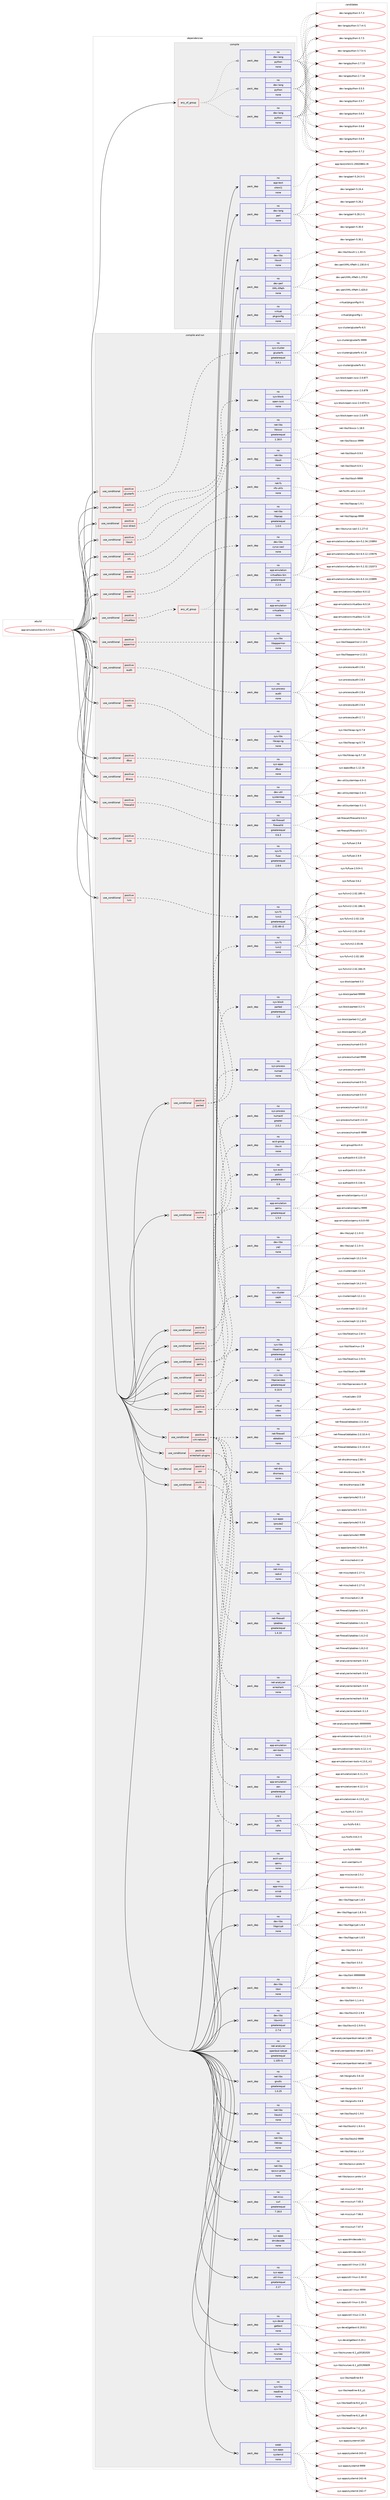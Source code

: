 digraph prolog {

# *************
# Graph options
# *************

newrank=true;
concentrate=true;
compound=true;
graph [rankdir=LR,fontname=Helvetica,fontsize=10,ranksep=1.5];#, ranksep=2.5, nodesep=0.2];
edge  [arrowhead=vee];
node  [fontname=Helvetica,fontsize=10];

# **********
# The ebuild
# **********

subgraph cluster_leftcol {
color=gray;
rank=same;
label=<<i>ebuild</i>>;
id [label="app-emulation/libvirt-5.5.0-r1", color=red, width=4, href="../app-emulation/libvirt-5.5.0-r1.svg"];
}

# ****************
# The dependencies
# ****************

subgraph cluster_midcol {
color=gray;
label=<<i>dependencies</i>>;
subgraph cluster_compile {
fillcolor="#eeeeee";
style=filled;
label=<<i>compile</i>>;
subgraph any8508 {
dependency486665 [label=<<TABLE BORDER="0" CELLBORDER="1" CELLSPACING="0" CELLPADDING="4"><TR><TD CELLPADDING="10">any_of_group</TD></TR></TABLE>>, shape=none, color=red];subgraph pack362050 {
dependency486666 [label=<<TABLE BORDER="0" CELLBORDER="1" CELLSPACING="0" CELLPADDING="4" WIDTH="220"><TR><TD ROWSPAN="6" CELLPADDING="30">pack_dep</TD></TR><TR><TD WIDTH="110">no</TD></TR><TR><TD>dev-lang</TD></TR><TR><TD>python</TD></TR><TR><TD>none</TD></TR><TR><TD></TD></TR></TABLE>>, shape=none, color=blue];
}
dependency486665:e -> dependency486666:w [weight=20,style="dotted",arrowhead="oinv"];
subgraph pack362051 {
dependency486667 [label=<<TABLE BORDER="0" CELLBORDER="1" CELLSPACING="0" CELLPADDING="4" WIDTH="220"><TR><TD ROWSPAN="6" CELLPADDING="30">pack_dep</TD></TR><TR><TD WIDTH="110">no</TD></TR><TR><TD>dev-lang</TD></TR><TR><TD>python</TD></TR><TR><TD>none</TD></TR><TR><TD></TD></TR></TABLE>>, shape=none, color=blue];
}
dependency486665:e -> dependency486667:w [weight=20,style="dotted",arrowhead="oinv"];
subgraph pack362052 {
dependency486668 [label=<<TABLE BORDER="0" CELLBORDER="1" CELLSPACING="0" CELLPADDING="4" WIDTH="220"><TR><TD ROWSPAN="6" CELLPADDING="30">pack_dep</TD></TR><TR><TD WIDTH="110">no</TD></TR><TR><TD>dev-lang</TD></TR><TR><TD>python</TD></TR><TR><TD>none</TD></TR><TR><TD></TD></TR></TABLE>>, shape=none, color=blue];
}
dependency486665:e -> dependency486668:w [weight=20,style="dotted",arrowhead="oinv"];
}
id:e -> dependency486665:w [weight=20,style="solid",arrowhead="vee"];
subgraph pack362053 {
dependency486669 [label=<<TABLE BORDER="0" CELLBORDER="1" CELLSPACING="0" CELLPADDING="4" WIDTH="220"><TR><TD ROWSPAN="6" CELLPADDING="30">pack_dep</TD></TR><TR><TD WIDTH="110">no</TD></TR><TR><TD>app-text</TD></TR><TR><TD>xhtml1</TD></TR><TR><TD>none</TD></TR><TR><TD></TD></TR></TABLE>>, shape=none, color=blue];
}
id:e -> dependency486669:w [weight=20,style="solid",arrowhead="vee"];
subgraph pack362054 {
dependency486670 [label=<<TABLE BORDER="0" CELLBORDER="1" CELLSPACING="0" CELLPADDING="4" WIDTH="220"><TR><TD ROWSPAN="6" CELLPADDING="30">pack_dep</TD></TR><TR><TD WIDTH="110">no</TD></TR><TR><TD>dev-lang</TD></TR><TR><TD>perl</TD></TR><TR><TD>none</TD></TR><TR><TD></TD></TR></TABLE>>, shape=none, color=blue];
}
id:e -> dependency486670:w [weight=20,style="solid",arrowhead="vee"];
subgraph pack362055 {
dependency486671 [label=<<TABLE BORDER="0" CELLBORDER="1" CELLSPACING="0" CELLPADDING="4" WIDTH="220"><TR><TD ROWSPAN="6" CELLPADDING="30">pack_dep</TD></TR><TR><TD WIDTH="110">no</TD></TR><TR><TD>dev-libs</TD></TR><TR><TD>libxslt</TD></TR><TR><TD>none</TD></TR><TR><TD></TD></TR></TABLE>>, shape=none, color=blue];
}
id:e -> dependency486671:w [weight=20,style="solid",arrowhead="vee"];
subgraph pack362056 {
dependency486672 [label=<<TABLE BORDER="0" CELLBORDER="1" CELLSPACING="0" CELLPADDING="4" WIDTH="220"><TR><TD ROWSPAN="6" CELLPADDING="30">pack_dep</TD></TR><TR><TD WIDTH="110">no</TD></TR><TR><TD>dev-perl</TD></TR><TR><TD>XML-XPath</TD></TR><TR><TD>none</TD></TR><TR><TD></TD></TR></TABLE>>, shape=none, color=blue];
}
id:e -> dependency486672:w [weight=20,style="solid",arrowhead="vee"];
subgraph pack362057 {
dependency486673 [label=<<TABLE BORDER="0" CELLBORDER="1" CELLSPACING="0" CELLPADDING="4" WIDTH="220"><TR><TD ROWSPAN="6" CELLPADDING="30">pack_dep</TD></TR><TR><TD WIDTH="110">no</TD></TR><TR><TD>virtual</TD></TR><TR><TD>pkgconfig</TD></TR><TR><TD>none</TD></TR><TR><TD></TD></TR></TABLE>>, shape=none, color=blue];
}
id:e -> dependency486673:w [weight=20,style="solid",arrowhead="vee"];
}
subgraph cluster_compileandrun {
fillcolor="#eeeeee";
style=filled;
label=<<i>compile and run</i>>;
subgraph cond115799 {
dependency486674 [label=<<TABLE BORDER="0" CELLBORDER="1" CELLSPACING="0" CELLPADDING="4"><TR><TD ROWSPAN="3" CELLPADDING="10">use_conditional</TD></TR><TR><TD>positive</TD></TR><TR><TD>apparmor</TD></TR></TABLE>>, shape=none, color=red];
subgraph pack362058 {
dependency486675 [label=<<TABLE BORDER="0" CELLBORDER="1" CELLSPACING="0" CELLPADDING="4" WIDTH="220"><TR><TD ROWSPAN="6" CELLPADDING="30">pack_dep</TD></TR><TR><TD WIDTH="110">no</TD></TR><TR><TD>sys-libs</TD></TR><TR><TD>libapparmor</TD></TR><TR><TD>none</TD></TR><TR><TD></TD></TR></TABLE>>, shape=none, color=blue];
}
dependency486674:e -> dependency486675:w [weight=20,style="dashed",arrowhead="vee"];
}
id:e -> dependency486674:w [weight=20,style="solid",arrowhead="odotvee"];
subgraph cond115800 {
dependency486676 [label=<<TABLE BORDER="0" CELLBORDER="1" CELLSPACING="0" CELLPADDING="4"><TR><TD ROWSPAN="3" CELLPADDING="10">use_conditional</TD></TR><TR><TD>positive</TD></TR><TR><TD>audit</TD></TR></TABLE>>, shape=none, color=red];
subgraph pack362059 {
dependency486677 [label=<<TABLE BORDER="0" CELLBORDER="1" CELLSPACING="0" CELLPADDING="4" WIDTH="220"><TR><TD ROWSPAN="6" CELLPADDING="30">pack_dep</TD></TR><TR><TD WIDTH="110">no</TD></TR><TR><TD>sys-process</TD></TR><TR><TD>audit</TD></TR><TR><TD>none</TD></TR><TR><TD></TD></TR></TABLE>>, shape=none, color=blue];
}
dependency486676:e -> dependency486677:w [weight=20,style="dashed",arrowhead="vee"];
}
id:e -> dependency486676:w [weight=20,style="solid",arrowhead="odotvee"];
subgraph cond115801 {
dependency486678 [label=<<TABLE BORDER="0" CELLBORDER="1" CELLSPACING="0" CELLPADDING="4"><TR><TD ROWSPAN="3" CELLPADDING="10">use_conditional</TD></TR><TR><TD>positive</TD></TR><TR><TD>caps</TD></TR></TABLE>>, shape=none, color=red];
subgraph pack362060 {
dependency486679 [label=<<TABLE BORDER="0" CELLBORDER="1" CELLSPACING="0" CELLPADDING="4" WIDTH="220"><TR><TD ROWSPAN="6" CELLPADDING="30">pack_dep</TD></TR><TR><TD WIDTH="110">no</TD></TR><TR><TD>sys-libs</TD></TR><TR><TD>libcap-ng</TD></TR><TR><TD>none</TD></TR><TR><TD></TD></TR></TABLE>>, shape=none, color=blue];
}
dependency486678:e -> dependency486679:w [weight=20,style="dashed",arrowhead="vee"];
}
id:e -> dependency486678:w [weight=20,style="solid",arrowhead="odotvee"];
subgraph cond115802 {
dependency486680 [label=<<TABLE BORDER="0" CELLBORDER="1" CELLSPACING="0" CELLPADDING="4"><TR><TD ROWSPAN="3" CELLPADDING="10">use_conditional</TD></TR><TR><TD>positive</TD></TR><TR><TD>dbus</TD></TR></TABLE>>, shape=none, color=red];
subgraph pack362061 {
dependency486681 [label=<<TABLE BORDER="0" CELLBORDER="1" CELLSPACING="0" CELLPADDING="4" WIDTH="220"><TR><TD ROWSPAN="6" CELLPADDING="30">pack_dep</TD></TR><TR><TD WIDTH="110">no</TD></TR><TR><TD>sys-apps</TD></TR><TR><TD>dbus</TD></TR><TR><TD>none</TD></TR><TR><TD></TD></TR></TABLE>>, shape=none, color=blue];
}
dependency486680:e -> dependency486681:w [weight=20,style="dashed",arrowhead="vee"];
}
id:e -> dependency486680:w [weight=20,style="solid",arrowhead="odotvee"];
subgraph cond115803 {
dependency486682 [label=<<TABLE BORDER="0" CELLBORDER="1" CELLSPACING="0" CELLPADDING="4"><TR><TD ROWSPAN="3" CELLPADDING="10">use_conditional</TD></TR><TR><TD>positive</TD></TR><TR><TD>dtrace</TD></TR></TABLE>>, shape=none, color=red];
subgraph pack362062 {
dependency486683 [label=<<TABLE BORDER="0" CELLBORDER="1" CELLSPACING="0" CELLPADDING="4" WIDTH="220"><TR><TD ROWSPAN="6" CELLPADDING="30">pack_dep</TD></TR><TR><TD WIDTH="110">no</TD></TR><TR><TD>dev-util</TD></TR><TR><TD>systemtap</TD></TR><TR><TD>none</TD></TR><TR><TD></TD></TR></TABLE>>, shape=none, color=blue];
}
dependency486682:e -> dependency486683:w [weight=20,style="dashed",arrowhead="vee"];
}
id:e -> dependency486682:w [weight=20,style="solid",arrowhead="odotvee"];
subgraph cond115804 {
dependency486684 [label=<<TABLE BORDER="0" CELLBORDER="1" CELLSPACING="0" CELLPADDING="4"><TR><TD ROWSPAN="3" CELLPADDING="10">use_conditional</TD></TR><TR><TD>positive</TD></TR><TR><TD>firewalld</TD></TR></TABLE>>, shape=none, color=red];
subgraph pack362063 {
dependency486685 [label=<<TABLE BORDER="0" CELLBORDER="1" CELLSPACING="0" CELLPADDING="4" WIDTH="220"><TR><TD ROWSPAN="6" CELLPADDING="30">pack_dep</TD></TR><TR><TD WIDTH="110">no</TD></TR><TR><TD>net-firewall</TD></TR><TR><TD>firewalld</TD></TR><TR><TD>greaterequal</TD></TR><TR><TD>0.6.3</TD></TR></TABLE>>, shape=none, color=blue];
}
dependency486684:e -> dependency486685:w [weight=20,style="dashed",arrowhead="vee"];
}
id:e -> dependency486684:w [weight=20,style="solid",arrowhead="odotvee"];
subgraph cond115805 {
dependency486686 [label=<<TABLE BORDER="0" CELLBORDER="1" CELLSPACING="0" CELLPADDING="4"><TR><TD ROWSPAN="3" CELLPADDING="10">use_conditional</TD></TR><TR><TD>positive</TD></TR><TR><TD>fuse</TD></TR></TABLE>>, shape=none, color=red];
subgraph pack362064 {
dependency486687 [label=<<TABLE BORDER="0" CELLBORDER="1" CELLSPACING="0" CELLPADDING="4" WIDTH="220"><TR><TD ROWSPAN="6" CELLPADDING="30">pack_dep</TD></TR><TR><TD WIDTH="110">no</TD></TR><TR><TD>sys-fs</TD></TR><TR><TD>fuse</TD></TR><TR><TD>greaterequal</TD></TR><TR><TD>2.8.6</TD></TR></TABLE>>, shape=none, color=blue];
}
dependency486686:e -> dependency486687:w [weight=20,style="dashed",arrowhead="vee"];
}
id:e -> dependency486686:w [weight=20,style="solid",arrowhead="odotvee"];
subgraph cond115806 {
dependency486688 [label=<<TABLE BORDER="0" CELLBORDER="1" CELLSPACING="0" CELLPADDING="4"><TR><TD ROWSPAN="3" CELLPADDING="10">use_conditional</TD></TR><TR><TD>positive</TD></TR><TR><TD>glusterfs</TD></TR></TABLE>>, shape=none, color=red];
subgraph pack362065 {
dependency486689 [label=<<TABLE BORDER="0" CELLBORDER="1" CELLSPACING="0" CELLPADDING="4" WIDTH="220"><TR><TD ROWSPAN="6" CELLPADDING="30">pack_dep</TD></TR><TR><TD WIDTH="110">no</TD></TR><TR><TD>sys-cluster</TD></TR><TR><TD>glusterfs</TD></TR><TR><TD>greaterequal</TD></TR><TR><TD>3.4.1</TD></TR></TABLE>>, shape=none, color=blue];
}
dependency486688:e -> dependency486689:w [weight=20,style="dashed",arrowhead="vee"];
}
id:e -> dependency486688:w [weight=20,style="solid",arrowhead="odotvee"];
subgraph cond115807 {
dependency486690 [label=<<TABLE BORDER="0" CELLBORDER="1" CELLSPACING="0" CELLPADDING="4"><TR><TD ROWSPAN="3" CELLPADDING="10">use_conditional</TD></TR><TR><TD>positive</TD></TR><TR><TD>iscsi</TD></TR></TABLE>>, shape=none, color=red];
subgraph pack362066 {
dependency486691 [label=<<TABLE BORDER="0" CELLBORDER="1" CELLSPACING="0" CELLPADDING="4" WIDTH="220"><TR><TD ROWSPAN="6" CELLPADDING="30">pack_dep</TD></TR><TR><TD WIDTH="110">no</TD></TR><TR><TD>sys-block</TD></TR><TR><TD>open-iscsi</TD></TR><TR><TD>none</TD></TR><TR><TD></TD></TR></TABLE>>, shape=none, color=blue];
}
dependency486690:e -> dependency486691:w [weight=20,style="dashed",arrowhead="vee"];
}
id:e -> dependency486690:w [weight=20,style="solid",arrowhead="odotvee"];
subgraph cond115808 {
dependency486692 [label=<<TABLE BORDER="0" CELLBORDER="1" CELLSPACING="0" CELLPADDING="4"><TR><TD ROWSPAN="3" CELLPADDING="10">use_conditional</TD></TR><TR><TD>positive</TD></TR><TR><TD>iscsi-direct</TD></TR></TABLE>>, shape=none, color=red];
subgraph pack362067 {
dependency486693 [label=<<TABLE BORDER="0" CELLBORDER="1" CELLSPACING="0" CELLPADDING="4" WIDTH="220"><TR><TD ROWSPAN="6" CELLPADDING="30">pack_dep</TD></TR><TR><TD WIDTH="110">no</TD></TR><TR><TD>net-libs</TD></TR><TR><TD>libiscsi</TD></TR><TR><TD>greaterequal</TD></TR><TR><TD>1.18.0</TD></TR></TABLE>>, shape=none, color=blue];
}
dependency486692:e -> dependency486693:w [weight=20,style="dashed",arrowhead="vee"];
}
id:e -> dependency486692:w [weight=20,style="solid",arrowhead="odotvee"];
subgraph cond115809 {
dependency486694 [label=<<TABLE BORDER="0" CELLBORDER="1" CELLSPACING="0" CELLPADDING="4"><TR><TD ROWSPAN="3" CELLPADDING="10">use_conditional</TD></TR><TR><TD>positive</TD></TR><TR><TD>libssh</TD></TR></TABLE>>, shape=none, color=red];
subgraph pack362068 {
dependency486695 [label=<<TABLE BORDER="0" CELLBORDER="1" CELLSPACING="0" CELLPADDING="4" WIDTH="220"><TR><TD ROWSPAN="6" CELLPADDING="30">pack_dep</TD></TR><TR><TD WIDTH="110">no</TD></TR><TR><TD>net-libs</TD></TR><TR><TD>libssh</TD></TR><TR><TD>none</TD></TR><TR><TD></TD></TR></TABLE>>, shape=none, color=blue];
}
dependency486694:e -> dependency486695:w [weight=20,style="dashed",arrowhead="vee"];
}
id:e -> dependency486694:w [weight=20,style="solid",arrowhead="odotvee"];
subgraph cond115810 {
dependency486696 [label=<<TABLE BORDER="0" CELLBORDER="1" CELLSPACING="0" CELLPADDING="4"><TR><TD ROWSPAN="3" CELLPADDING="10">use_conditional</TD></TR><TR><TD>positive</TD></TR><TR><TD>lvm</TD></TR></TABLE>>, shape=none, color=red];
subgraph pack362069 {
dependency486697 [label=<<TABLE BORDER="0" CELLBORDER="1" CELLSPACING="0" CELLPADDING="4" WIDTH="220"><TR><TD ROWSPAN="6" CELLPADDING="30">pack_dep</TD></TR><TR><TD WIDTH="110">no</TD></TR><TR><TD>sys-fs</TD></TR><TR><TD>lvm2</TD></TR><TR><TD>greaterequal</TD></TR><TR><TD>2.02.48-r2</TD></TR></TABLE>>, shape=none, color=blue];
}
dependency486696:e -> dependency486697:w [weight=20,style="dashed",arrowhead="vee"];
}
id:e -> dependency486696:w [weight=20,style="solid",arrowhead="odotvee"];
subgraph cond115811 {
dependency486698 [label=<<TABLE BORDER="0" CELLBORDER="1" CELLSPACING="0" CELLPADDING="4"><TR><TD ROWSPAN="3" CELLPADDING="10">use_conditional</TD></TR><TR><TD>positive</TD></TR><TR><TD>nfs</TD></TR></TABLE>>, shape=none, color=red];
subgraph pack362070 {
dependency486699 [label=<<TABLE BORDER="0" CELLBORDER="1" CELLSPACING="0" CELLPADDING="4" WIDTH="220"><TR><TD ROWSPAN="6" CELLPADDING="30">pack_dep</TD></TR><TR><TD WIDTH="110">no</TD></TR><TR><TD>net-fs</TD></TR><TR><TD>nfs-utils</TD></TR><TR><TD>none</TD></TR><TR><TD></TD></TR></TABLE>>, shape=none, color=blue];
}
dependency486698:e -> dependency486699:w [weight=20,style="dashed",arrowhead="vee"];
}
id:e -> dependency486698:w [weight=20,style="solid",arrowhead="odotvee"];
subgraph cond115812 {
dependency486700 [label=<<TABLE BORDER="0" CELLBORDER="1" CELLSPACING="0" CELLPADDING="4"><TR><TD ROWSPAN="3" CELLPADDING="10">use_conditional</TD></TR><TR><TD>positive</TD></TR><TR><TD>numa</TD></TR></TABLE>>, shape=none, color=red];
subgraph pack362071 {
dependency486701 [label=<<TABLE BORDER="0" CELLBORDER="1" CELLSPACING="0" CELLPADDING="4" WIDTH="220"><TR><TD ROWSPAN="6" CELLPADDING="30">pack_dep</TD></TR><TR><TD WIDTH="110">no</TD></TR><TR><TD>sys-process</TD></TR><TR><TD>numactl</TD></TR><TR><TD>greater</TD></TR><TR><TD>2.0.2</TD></TR></TABLE>>, shape=none, color=blue];
}
dependency486700:e -> dependency486701:w [weight=20,style="dashed",arrowhead="vee"];
subgraph pack362072 {
dependency486702 [label=<<TABLE BORDER="0" CELLBORDER="1" CELLSPACING="0" CELLPADDING="4" WIDTH="220"><TR><TD ROWSPAN="6" CELLPADDING="30">pack_dep</TD></TR><TR><TD WIDTH="110">no</TD></TR><TR><TD>sys-process</TD></TR><TR><TD>numad</TD></TR><TR><TD>none</TD></TR><TR><TD></TD></TR></TABLE>>, shape=none, color=blue];
}
dependency486700:e -> dependency486702:w [weight=20,style="dashed",arrowhead="vee"];
}
id:e -> dependency486700:w [weight=20,style="solid",arrowhead="odotvee"];
subgraph cond115813 {
dependency486703 [label=<<TABLE BORDER="0" CELLBORDER="1" CELLSPACING="0" CELLPADDING="4"><TR><TD ROWSPAN="3" CELLPADDING="10">use_conditional</TD></TR><TR><TD>positive</TD></TR><TR><TD>parted</TD></TR></TABLE>>, shape=none, color=red];
subgraph pack362073 {
dependency486704 [label=<<TABLE BORDER="0" CELLBORDER="1" CELLSPACING="0" CELLPADDING="4" WIDTH="220"><TR><TD ROWSPAN="6" CELLPADDING="30">pack_dep</TD></TR><TR><TD WIDTH="110">no</TD></TR><TR><TD>sys-block</TD></TR><TR><TD>parted</TD></TR><TR><TD>greaterequal</TD></TR><TR><TD>1.8</TD></TR></TABLE>>, shape=none, color=blue];
}
dependency486703:e -> dependency486704:w [weight=20,style="dashed",arrowhead="vee"];
subgraph pack362074 {
dependency486705 [label=<<TABLE BORDER="0" CELLBORDER="1" CELLSPACING="0" CELLPADDING="4" WIDTH="220"><TR><TD ROWSPAN="6" CELLPADDING="30">pack_dep</TD></TR><TR><TD WIDTH="110">no</TD></TR><TR><TD>sys-fs</TD></TR><TR><TD>lvm2</TD></TR><TR><TD>none</TD></TR><TR><TD></TD></TR></TABLE>>, shape=none, color=blue];
}
dependency486703:e -> dependency486705:w [weight=20,style="dashed",arrowhead="vee"];
}
id:e -> dependency486703:w [weight=20,style="solid",arrowhead="odotvee"];
subgraph cond115814 {
dependency486706 [label=<<TABLE BORDER="0" CELLBORDER="1" CELLSPACING="0" CELLPADDING="4"><TR><TD ROWSPAN="3" CELLPADDING="10">use_conditional</TD></TR><TR><TD>positive</TD></TR><TR><TD>pcap</TD></TR></TABLE>>, shape=none, color=red];
subgraph pack362075 {
dependency486707 [label=<<TABLE BORDER="0" CELLBORDER="1" CELLSPACING="0" CELLPADDING="4" WIDTH="220"><TR><TD ROWSPAN="6" CELLPADDING="30">pack_dep</TD></TR><TR><TD WIDTH="110">no</TD></TR><TR><TD>net-libs</TD></TR><TR><TD>libpcap</TD></TR><TR><TD>greaterequal</TD></TR><TR><TD>1.0.0</TD></TR></TABLE>>, shape=none, color=blue];
}
dependency486706:e -> dependency486707:w [weight=20,style="dashed",arrowhead="vee"];
}
id:e -> dependency486706:w [weight=20,style="solid",arrowhead="odotvee"];
subgraph cond115815 {
dependency486708 [label=<<TABLE BORDER="0" CELLBORDER="1" CELLSPACING="0" CELLPADDING="4"><TR><TD ROWSPAN="3" CELLPADDING="10">use_conditional</TD></TR><TR><TD>positive</TD></TR><TR><TD>policykit</TD></TR></TABLE>>, shape=none, color=red];
subgraph pack362076 {
dependency486709 [label=<<TABLE BORDER="0" CELLBORDER="1" CELLSPACING="0" CELLPADDING="4" WIDTH="220"><TR><TD ROWSPAN="6" CELLPADDING="30">pack_dep</TD></TR><TR><TD WIDTH="110">no</TD></TR><TR><TD>acct-group</TD></TR><TR><TD>libvirt</TD></TR><TR><TD>none</TD></TR><TR><TD></TD></TR></TABLE>>, shape=none, color=blue];
}
dependency486708:e -> dependency486709:w [weight=20,style="dashed",arrowhead="vee"];
}
id:e -> dependency486708:w [weight=20,style="solid",arrowhead="odotvee"];
subgraph cond115816 {
dependency486710 [label=<<TABLE BORDER="0" CELLBORDER="1" CELLSPACING="0" CELLPADDING="4"><TR><TD ROWSPAN="3" CELLPADDING="10">use_conditional</TD></TR><TR><TD>positive</TD></TR><TR><TD>policykit</TD></TR></TABLE>>, shape=none, color=red];
subgraph pack362077 {
dependency486711 [label=<<TABLE BORDER="0" CELLBORDER="1" CELLSPACING="0" CELLPADDING="4" WIDTH="220"><TR><TD ROWSPAN="6" CELLPADDING="30">pack_dep</TD></TR><TR><TD WIDTH="110">no</TD></TR><TR><TD>sys-auth</TD></TR><TR><TD>polkit</TD></TR><TR><TD>greaterequal</TD></TR><TR><TD>0.9</TD></TR></TABLE>>, shape=none, color=blue];
}
dependency486710:e -> dependency486711:w [weight=20,style="dashed",arrowhead="vee"];
}
id:e -> dependency486710:w [weight=20,style="solid",arrowhead="odotvee"];
subgraph cond115817 {
dependency486712 [label=<<TABLE BORDER="0" CELLBORDER="1" CELLSPACING="0" CELLPADDING="4"><TR><TD ROWSPAN="3" CELLPADDING="10">use_conditional</TD></TR><TR><TD>positive</TD></TR><TR><TD>qemu</TD></TR></TABLE>>, shape=none, color=red];
subgraph pack362078 {
dependency486713 [label=<<TABLE BORDER="0" CELLBORDER="1" CELLSPACING="0" CELLPADDING="4" WIDTH="220"><TR><TD ROWSPAN="6" CELLPADDING="30">pack_dep</TD></TR><TR><TD WIDTH="110">no</TD></TR><TR><TD>app-emulation</TD></TR><TR><TD>qemu</TD></TR><TR><TD>greaterequal</TD></TR><TR><TD>1.5.0</TD></TR></TABLE>>, shape=none, color=blue];
}
dependency486712:e -> dependency486713:w [weight=20,style="dashed",arrowhead="vee"];
subgraph pack362079 {
dependency486714 [label=<<TABLE BORDER="0" CELLBORDER="1" CELLSPACING="0" CELLPADDING="4" WIDTH="220"><TR><TD ROWSPAN="6" CELLPADDING="30">pack_dep</TD></TR><TR><TD WIDTH="110">no</TD></TR><TR><TD>dev-libs</TD></TR><TR><TD>yajl</TD></TR><TR><TD>none</TD></TR><TR><TD></TD></TR></TABLE>>, shape=none, color=blue];
}
dependency486712:e -> dependency486714:w [weight=20,style="dashed",arrowhead="vee"];
}
id:e -> dependency486712:w [weight=20,style="solid",arrowhead="odotvee"];
subgraph cond115818 {
dependency486715 [label=<<TABLE BORDER="0" CELLBORDER="1" CELLSPACING="0" CELLPADDING="4"><TR><TD ROWSPAN="3" CELLPADDING="10">use_conditional</TD></TR><TR><TD>positive</TD></TR><TR><TD>rbd</TD></TR></TABLE>>, shape=none, color=red];
subgraph pack362080 {
dependency486716 [label=<<TABLE BORDER="0" CELLBORDER="1" CELLSPACING="0" CELLPADDING="4" WIDTH="220"><TR><TD ROWSPAN="6" CELLPADDING="30">pack_dep</TD></TR><TR><TD WIDTH="110">no</TD></TR><TR><TD>sys-cluster</TD></TR><TR><TD>ceph</TD></TR><TR><TD>none</TD></TR><TR><TD></TD></TR></TABLE>>, shape=none, color=blue];
}
dependency486715:e -> dependency486716:w [weight=20,style="dashed",arrowhead="vee"];
}
id:e -> dependency486715:w [weight=20,style="solid",arrowhead="odotvee"];
subgraph cond115819 {
dependency486717 [label=<<TABLE BORDER="0" CELLBORDER="1" CELLSPACING="0" CELLPADDING="4"><TR><TD ROWSPAN="3" CELLPADDING="10">use_conditional</TD></TR><TR><TD>positive</TD></TR><TR><TD>sasl</TD></TR></TABLE>>, shape=none, color=red];
subgraph pack362081 {
dependency486718 [label=<<TABLE BORDER="0" CELLBORDER="1" CELLSPACING="0" CELLPADDING="4" WIDTH="220"><TR><TD ROWSPAN="6" CELLPADDING="30">pack_dep</TD></TR><TR><TD WIDTH="110">no</TD></TR><TR><TD>dev-libs</TD></TR><TR><TD>cyrus-sasl</TD></TR><TR><TD>none</TD></TR><TR><TD></TD></TR></TABLE>>, shape=none, color=blue];
}
dependency486717:e -> dependency486718:w [weight=20,style="dashed",arrowhead="vee"];
}
id:e -> dependency486717:w [weight=20,style="solid",arrowhead="odotvee"];
subgraph cond115820 {
dependency486719 [label=<<TABLE BORDER="0" CELLBORDER="1" CELLSPACING="0" CELLPADDING="4"><TR><TD ROWSPAN="3" CELLPADDING="10">use_conditional</TD></TR><TR><TD>positive</TD></TR><TR><TD>selinux</TD></TR></TABLE>>, shape=none, color=red];
subgraph pack362082 {
dependency486720 [label=<<TABLE BORDER="0" CELLBORDER="1" CELLSPACING="0" CELLPADDING="4" WIDTH="220"><TR><TD ROWSPAN="6" CELLPADDING="30">pack_dep</TD></TR><TR><TD WIDTH="110">no</TD></TR><TR><TD>sys-libs</TD></TR><TR><TD>libselinux</TD></TR><TR><TD>greaterequal</TD></TR><TR><TD>2.0.85</TD></TR></TABLE>>, shape=none, color=blue];
}
dependency486719:e -> dependency486720:w [weight=20,style="dashed",arrowhead="vee"];
}
id:e -> dependency486719:w [weight=20,style="solid",arrowhead="odotvee"];
subgraph cond115821 {
dependency486721 [label=<<TABLE BORDER="0" CELLBORDER="1" CELLSPACING="0" CELLPADDING="4"><TR><TD ROWSPAN="3" CELLPADDING="10">use_conditional</TD></TR><TR><TD>positive</TD></TR><TR><TD>udev</TD></TR></TABLE>>, shape=none, color=red];
subgraph pack362083 {
dependency486722 [label=<<TABLE BORDER="0" CELLBORDER="1" CELLSPACING="0" CELLPADDING="4" WIDTH="220"><TR><TD ROWSPAN="6" CELLPADDING="30">pack_dep</TD></TR><TR><TD WIDTH="110">no</TD></TR><TR><TD>virtual</TD></TR><TR><TD>udev</TD></TR><TR><TD>none</TD></TR><TR><TD></TD></TR></TABLE>>, shape=none, color=blue];
}
dependency486721:e -> dependency486722:w [weight=20,style="dashed",arrowhead="vee"];
subgraph pack362084 {
dependency486723 [label=<<TABLE BORDER="0" CELLBORDER="1" CELLSPACING="0" CELLPADDING="4" WIDTH="220"><TR><TD ROWSPAN="6" CELLPADDING="30">pack_dep</TD></TR><TR><TD WIDTH="110">no</TD></TR><TR><TD>x11-libs</TD></TR><TR><TD>libpciaccess</TD></TR><TR><TD>greaterequal</TD></TR><TR><TD>0.10.9</TD></TR></TABLE>>, shape=none, color=blue];
}
dependency486721:e -> dependency486723:w [weight=20,style="dashed",arrowhead="vee"];
}
id:e -> dependency486721:w [weight=20,style="solid",arrowhead="odotvee"];
subgraph cond115822 {
dependency486724 [label=<<TABLE BORDER="0" CELLBORDER="1" CELLSPACING="0" CELLPADDING="4"><TR><TD ROWSPAN="3" CELLPADDING="10">use_conditional</TD></TR><TR><TD>positive</TD></TR><TR><TD>virt-network</TD></TR></TABLE>>, shape=none, color=red];
subgraph pack362085 {
dependency486725 [label=<<TABLE BORDER="0" CELLBORDER="1" CELLSPACING="0" CELLPADDING="4" WIDTH="220"><TR><TD ROWSPAN="6" CELLPADDING="30">pack_dep</TD></TR><TR><TD WIDTH="110">no</TD></TR><TR><TD>net-dns</TD></TR><TR><TD>dnsmasq</TD></TR><TR><TD>none</TD></TR><TR><TD></TD></TR></TABLE>>, shape=none, color=blue];
}
dependency486724:e -> dependency486725:w [weight=20,style="dashed",arrowhead="vee"];
subgraph pack362086 {
dependency486726 [label=<<TABLE BORDER="0" CELLBORDER="1" CELLSPACING="0" CELLPADDING="4" WIDTH="220"><TR><TD ROWSPAN="6" CELLPADDING="30">pack_dep</TD></TR><TR><TD WIDTH="110">no</TD></TR><TR><TD>net-firewall</TD></TR><TR><TD>ebtables</TD></TR><TR><TD>none</TD></TR><TR><TD></TD></TR></TABLE>>, shape=none, color=blue];
}
dependency486724:e -> dependency486726:w [weight=20,style="dashed",arrowhead="vee"];
subgraph pack362087 {
dependency486727 [label=<<TABLE BORDER="0" CELLBORDER="1" CELLSPACING="0" CELLPADDING="4" WIDTH="220"><TR><TD ROWSPAN="6" CELLPADDING="30">pack_dep</TD></TR><TR><TD WIDTH="110">no</TD></TR><TR><TD>net-firewall</TD></TR><TR><TD>iptables</TD></TR><TR><TD>greaterequal</TD></TR><TR><TD>1.4.10</TD></TR></TABLE>>, shape=none, color=blue];
}
dependency486724:e -> dependency486727:w [weight=20,style="dashed",arrowhead="vee"];
subgraph pack362088 {
dependency486728 [label=<<TABLE BORDER="0" CELLBORDER="1" CELLSPACING="0" CELLPADDING="4" WIDTH="220"><TR><TD ROWSPAN="6" CELLPADDING="30">pack_dep</TD></TR><TR><TD WIDTH="110">no</TD></TR><TR><TD>net-misc</TD></TR><TR><TD>radvd</TD></TR><TR><TD>none</TD></TR><TR><TD></TD></TR></TABLE>>, shape=none, color=blue];
}
dependency486724:e -> dependency486728:w [weight=20,style="dashed",arrowhead="vee"];
subgraph pack362089 {
dependency486729 [label=<<TABLE BORDER="0" CELLBORDER="1" CELLSPACING="0" CELLPADDING="4" WIDTH="220"><TR><TD ROWSPAN="6" CELLPADDING="30">pack_dep</TD></TR><TR><TD WIDTH="110">no</TD></TR><TR><TD>sys-apps</TD></TR><TR><TD>iproute2</TD></TR><TR><TD>none</TD></TR><TR><TD></TD></TR></TABLE>>, shape=none, color=blue];
}
dependency486724:e -> dependency486729:w [weight=20,style="dashed",arrowhead="vee"];
}
id:e -> dependency486724:w [weight=20,style="solid",arrowhead="odotvee"];
subgraph cond115823 {
dependency486730 [label=<<TABLE BORDER="0" CELLBORDER="1" CELLSPACING="0" CELLPADDING="4"><TR><TD ROWSPAN="3" CELLPADDING="10">use_conditional</TD></TR><TR><TD>positive</TD></TR><TR><TD>virtualbox</TD></TR></TABLE>>, shape=none, color=red];
subgraph any8509 {
dependency486731 [label=<<TABLE BORDER="0" CELLBORDER="1" CELLSPACING="0" CELLPADDING="4"><TR><TD CELLPADDING="10">any_of_group</TD></TR></TABLE>>, shape=none, color=red];subgraph pack362090 {
dependency486732 [label=<<TABLE BORDER="0" CELLBORDER="1" CELLSPACING="0" CELLPADDING="4" WIDTH="220"><TR><TD ROWSPAN="6" CELLPADDING="30">pack_dep</TD></TR><TR><TD WIDTH="110">no</TD></TR><TR><TD>app-emulation</TD></TR><TR><TD>virtualbox</TD></TR><TR><TD>none</TD></TR><TR><TD></TD></TR></TABLE>>, shape=none, color=blue];
}
dependency486731:e -> dependency486732:w [weight=20,style="dotted",arrowhead="oinv"];
subgraph pack362091 {
dependency486733 [label=<<TABLE BORDER="0" CELLBORDER="1" CELLSPACING="0" CELLPADDING="4" WIDTH="220"><TR><TD ROWSPAN="6" CELLPADDING="30">pack_dep</TD></TR><TR><TD WIDTH="110">no</TD></TR><TR><TD>app-emulation</TD></TR><TR><TD>virtualbox-bin</TD></TR><TR><TD>greaterequal</TD></TR><TR><TD>2.2.0</TD></TR></TABLE>>, shape=none, color=blue];
}
dependency486731:e -> dependency486733:w [weight=20,style="dotted",arrowhead="oinv"];
}
dependency486730:e -> dependency486731:w [weight=20,style="dashed",arrowhead="vee"];
}
id:e -> dependency486730:w [weight=20,style="solid",arrowhead="odotvee"];
subgraph cond115824 {
dependency486734 [label=<<TABLE BORDER="0" CELLBORDER="1" CELLSPACING="0" CELLPADDING="4"><TR><TD ROWSPAN="3" CELLPADDING="10">use_conditional</TD></TR><TR><TD>positive</TD></TR><TR><TD>wireshark-plugins</TD></TR></TABLE>>, shape=none, color=red];
subgraph pack362092 {
dependency486735 [label=<<TABLE BORDER="0" CELLBORDER="1" CELLSPACING="0" CELLPADDING="4" WIDTH="220"><TR><TD ROWSPAN="6" CELLPADDING="30">pack_dep</TD></TR><TR><TD WIDTH="110">no</TD></TR><TR><TD>net-analyzer</TD></TR><TR><TD>wireshark</TD></TR><TR><TD>none</TD></TR><TR><TD></TD></TR></TABLE>>, shape=none, color=blue];
}
dependency486734:e -> dependency486735:w [weight=20,style="dashed",arrowhead="vee"];
}
id:e -> dependency486734:w [weight=20,style="solid",arrowhead="odotvee"];
subgraph cond115825 {
dependency486736 [label=<<TABLE BORDER="0" CELLBORDER="1" CELLSPACING="0" CELLPADDING="4"><TR><TD ROWSPAN="3" CELLPADDING="10">use_conditional</TD></TR><TR><TD>positive</TD></TR><TR><TD>xen</TD></TR></TABLE>>, shape=none, color=red];
subgraph pack362093 {
dependency486737 [label=<<TABLE BORDER="0" CELLBORDER="1" CELLSPACING="0" CELLPADDING="4" WIDTH="220"><TR><TD ROWSPAN="6" CELLPADDING="30">pack_dep</TD></TR><TR><TD WIDTH="110">no</TD></TR><TR><TD>app-emulation</TD></TR><TR><TD>xen</TD></TR><TR><TD>greaterequal</TD></TR><TR><TD>4.6.0</TD></TR></TABLE>>, shape=none, color=blue];
}
dependency486736:e -> dependency486737:w [weight=20,style="dashed",arrowhead="vee"];
subgraph pack362094 {
dependency486738 [label=<<TABLE BORDER="0" CELLBORDER="1" CELLSPACING="0" CELLPADDING="4" WIDTH="220"><TR><TD ROWSPAN="6" CELLPADDING="30">pack_dep</TD></TR><TR><TD WIDTH="110">no</TD></TR><TR><TD>app-emulation</TD></TR><TR><TD>xen-tools</TD></TR><TR><TD>none</TD></TR><TR><TD></TD></TR></TABLE>>, shape=none, color=blue];
}
dependency486736:e -> dependency486738:w [weight=20,style="dashed",arrowhead="vee"];
}
id:e -> dependency486736:w [weight=20,style="solid",arrowhead="odotvee"];
subgraph cond115826 {
dependency486739 [label=<<TABLE BORDER="0" CELLBORDER="1" CELLSPACING="0" CELLPADDING="4"><TR><TD ROWSPAN="3" CELLPADDING="10">use_conditional</TD></TR><TR><TD>positive</TD></TR><TR><TD>zfs</TD></TR></TABLE>>, shape=none, color=red];
subgraph pack362095 {
dependency486740 [label=<<TABLE BORDER="0" CELLBORDER="1" CELLSPACING="0" CELLPADDING="4" WIDTH="220"><TR><TD ROWSPAN="6" CELLPADDING="30">pack_dep</TD></TR><TR><TD WIDTH="110">no</TD></TR><TR><TD>sys-fs</TD></TR><TR><TD>zfs</TD></TR><TR><TD>none</TD></TR><TR><TD></TD></TR></TABLE>>, shape=none, color=blue];
}
dependency486739:e -> dependency486740:w [weight=20,style="dashed",arrowhead="vee"];
}
id:e -> dependency486739:w [weight=20,style="solid",arrowhead="odotvee"];
subgraph pack362096 {
dependency486741 [label=<<TABLE BORDER="0" CELLBORDER="1" CELLSPACING="0" CELLPADDING="4" WIDTH="220"><TR><TD ROWSPAN="6" CELLPADDING="30">pack_dep</TD></TR><TR><TD WIDTH="110">no</TD></TR><TR><TD>acct-user</TD></TR><TR><TD>qemu</TD></TR><TR><TD>none</TD></TR><TR><TD></TD></TR></TABLE>>, shape=none, color=blue];
}
id:e -> dependency486741:w [weight=20,style="solid",arrowhead="odotvee"];
subgraph pack362097 {
dependency486742 [label=<<TABLE BORDER="0" CELLBORDER="1" CELLSPACING="0" CELLPADDING="4" WIDTH="220"><TR><TD ROWSPAN="6" CELLPADDING="30">pack_dep</TD></TR><TR><TD WIDTH="110">no</TD></TR><TR><TD>app-misc</TD></TR><TR><TD>scrub</TD></TR><TR><TD>none</TD></TR><TR><TD></TD></TR></TABLE>>, shape=none, color=blue];
}
id:e -> dependency486742:w [weight=20,style="solid",arrowhead="odotvee"];
subgraph pack362098 {
dependency486743 [label=<<TABLE BORDER="0" CELLBORDER="1" CELLSPACING="0" CELLPADDING="4" WIDTH="220"><TR><TD ROWSPAN="6" CELLPADDING="30">pack_dep</TD></TR><TR><TD WIDTH="110">no</TD></TR><TR><TD>dev-libs</TD></TR><TR><TD>libgcrypt</TD></TR><TR><TD>none</TD></TR><TR><TD></TD></TR></TABLE>>, shape=none, color=blue];
}
id:e -> dependency486743:w [weight=20,style="solid",arrowhead="odotvee"];
subgraph pack362099 {
dependency486744 [label=<<TABLE BORDER="0" CELLBORDER="1" CELLSPACING="0" CELLPADDING="4" WIDTH="220"><TR><TD ROWSPAN="6" CELLPADDING="30">pack_dep</TD></TR><TR><TD WIDTH="110">no</TD></TR><TR><TD>dev-libs</TD></TR><TR><TD>libnl</TD></TR><TR><TD>none</TD></TR><TR><TD></TD></TR></TABLE>>, shape=none, color=blue];
}
id:e -> dependency486744:w [weight=20,style="solid",arrowhead="odotvee"];
subgraph pack362100 {
dependency486745 [label=<<TABLE BORDER="0" CELLBORDER="1" CELLSPACING="0" CELLPADDING="4" WIDTH="220"><TR><TD ROWSPAN="6" CELLPADDING="30">pack_dep</TD></TR><TR><TD WIDTH="110">no</TD></TR><TR><TD>dev-libs</TD></TR><TR><TD>libxml2</TD></TR><TR><TD>greaterequal</TD></TR><TR><TD>2.7.6</TD></TR></TABLE>>, shape=none, color=blue];
}
id:e -> dependency486745:w [weight=20,style="solid",arrowhead="odotvee"];
subgraph pack362101 {
dependency486746 [label=<<TABLE BORDER="0" CELLBORDER="1" CELLSPACING="0" CELLPADDING="4" WIDTH="220"><TR><TD ROWSPAN="6" CELLPADDING="30">pack_dep</TD></TR><TR><TD WIDTH="110">no</TD></TR><TR><TD>net-analyzer</TD></TR><TR><TD>openbsd-netcat</TD></TR><TR><TD>greaterequal</TD></TR><TR><TD>1.105-r1</TD></TR></TABLE>>, shape=none, color=blue];
}
id:e -> dependency486746:w [weight=20,style="solid",arrowhead="odotvee"];
subgraph pack362102 {
dependency486747 [label=<<TABLE BORDER="0" CELLBORDER="1" CELLSPACING="0" CELLPADDING="4" WIDTH="220"><TR><TD ROWSPAN="6" CELLPADDING="30">pack_dep</TD></TR><TR><TD WIDTH="110">no</TD></TR><TR><TD>net-libs</TD></TR><TR><TD>gnutls</TD></TR><TR><TD>greaterequal</TD></TR><TR><TD>1.0.25</TD></TR></TABLE>>, shape=none, color=blue];
}
id:e -> dependency486747:w [weight=20,style="solid",arrowhead="odotvee"];
subgraph pack362103 {
dependency486748 [label=<<TABLE BORDER="0" CELLBORDER="1" CELLSPACING="0" CELLPADDING="4" WIDTH="220"><TR><TD ROWSPAN="6" CELLPADDING="30">pack_dep</TD></TR><TR><TD WIDTH="110">no</TD></TR><TR><TD>net-libs</TD></TR><TR><TD>libssh2</TD></TR><TR><TD>none</TD></TR><TR><TD></TD></TR></TABLE>>, shape=none, color=blue];
}
id:e -> dependency486748:w [weight=20,style="solid",arrowhead="odotvee"];
subgraph pack362104 {
dependency486749 [label=<<TABLE BORDER="0" CELLBORDER="1" CELLSPACING="0" CELLPADDING="4" WIDTH="220"><TR><TD ROWSPAN="6" CELLPADDING="30">pack_dep</TD></TR><TR><TD WIDTH="110">no</TD></TR><TR><TD>net-libs</TD></TR><TR><TD>libtirpc</TD></TR><TR><TD>none</TD></TR><TR><TD></TD></TR></TABLE>>, shape=none, color=blue];
}
id:e -> dependency486749:w [weight=20,style="solid",arrowhead="odotvee"];
subgraph pack362105 {
dependency486750 [label=<<TABLE BORDER="0" CELLBORDER="1" CELLSPACING="0" CELLPADDING="4" WIDTH="220"><TR><TD ROWSPAN="6" CELLPADDING="30">pack_dep</TD></TR><TR><TD WIDTH="110">no</TD></TR><TR><TD>net-libs</TD></TR><TR><TD>rpcsvc-proto</TD></TR><TR><TD>none</TD></TR><TR><TD></TD></TR></TABLE>>, shape=none, color=blue];
}
id:e -> dependency486750:w [weight=20,style="solid",arrowhead="odotvee"];
subgraph pack362106 {
dependency486751 [label=<<TABLE BORDER="0" CELLBORDER="1" CELLSPACING="0" CELLPADDING="4" WIDTH="220"><TR><TD ROWSPAN="6" CELLPADDING="30">pack_dep</TD></TR><TR><TD WIDTH="110">no</TD></TR><TR><TD>net-misc</TD></TR><TR><TD>curl</TD></TR><TR><TD>greaterequal</TD></TR><TR><TD>7.18.0</TD></TR></TABLE>>, shape=none, color=blue];
}
id:e -> dependency486751:w [weight=20,style="solid",arrowhead="odotvee"];
subgraph pack362107 {
dependency486752 [label=<<TABLE BORDER="0" CELLBORDER="1" CELLSPACING="0" CELLPADDING="4" WIDTH="220"><TR><TD ROWSPAN="6" CELLPADDING="30">pack_dep</TD></TR><TR><TD WIDTH="110">no</TD></TR><TR><TD>sys-apps</TD></TR><TR><TD>dmidecode</TD></TR><TR><TD>none</TD></TR><TR><TD></TD></TR></TABLE>>, shape=none, color=blue];
}
id:e -> dependency486752:w [weight=20,style="solid",arrowhead="odotvee"];
subgraph pack362108 {
dependency486753 [label=<<TABLE BORDER="0" CELLBORDER="1" CELLSPACING="0" CELLPADDING="4" WIDTH="220"><TR><TD ROWSPAN="6" CELLPADDING="30">pack_dep</TD></TR><TR><TD WIDTH="110">no</TD></TR><TR><TD>sys-apps</TD></TR><TR><TD>util-linux</TD></TR><TR><TD>greaterequal</TD></TR><TR><TD>2.17</TD></TR></TABLE>>, shape=none, color=blue];
}
id:e -> dependency486753:w [weight=20,style="solid",arrowhead="odotvee"];
subgraph pack362109 {
dependency486754 [label=<<TABLE BORDER="0" CELLBORDER="1" CELLSPACING="0" CELLPADDING="4" WIDTH="220"><TR><TD ROWSPAN="6" CELLPADDING="30">pack_dep</TD></TR><TR><TD WIDTH="110">no</TD></TR><TR><TD>sys-devel</TD></TR><TR><TD>gettext</TD></TR><TR><TD>none</TD></TR><TR><TD></TD></TR></TABLE>>, shape=none, color=blue];
}
id:e -> dependency486754:w [weight=20,style="solid",arrowhead="odotvee"];
subgraph pack362110 {
dependency486755 [label=<<TABLE BORDER="0" CELLBORDER="1" CELLSPACING="0" CELLPADDING="4" WIDTH="220"><TR><TD ROWSPAN="6" CELLPADDING="30">pack_dep</TD></TR><TR><TD WIDTH="110">no</TD></TR><TR><TD>sys-libs</TD></TR><TR><TD>ncurses</TD></TR><TR><TD>none</TD></TR><TR><TD></TD></TR></TABLE>>, shape=none, color=blue];
}
id:e -> dependency486755:w [weight=20,style="solid",arrowhead="odotvee"];
subgraph pack362111 {
dependency486756 [label=<<TABLE BORDER="0" CELLBORDER="1" CELLSPACING="0" CELLPADDING="4" WIDTH="220"><TR><TD ROWSPAN="6" CELLPADDING="30">pack_dep</TD></TR><TR><TD WIDTH="110">no</TD></TR><TR><TD>sys-libs</TD></TR><TR><TD>readline</TD></TR><TR><TD>none</TD></TR><TR><TD></TD></TR></TABLE>>, shape=none, color=blue];
}
id:e -> dependency486756:w [weight=20,style="solid",arrowhead="odotvee"];
subgraph pack362112 {
dependency486757 [label=<<TABLE BORDER="0" CELLBORDER="1" CELLSPACING="0" CELLPADDING="4" WIDTH="220"><TR><TD ROWSPAN="6" CELLPADDING="30">pack_dep</TD></TR><TR><TD WIDTH="110">weak</TD></TR><TR><TD>sys-apps</TD></TR><TR><TD>systemd</TD></TR><TR><TD>none</TD></TR><TR><TD></TD></TR></TABLE>>, shape=none, color=blue];
}
id:e -> dependency486757:w [weight=20,style="solid",arrowhead="odotvee"];
}
subgraph cluster_run {
fillcolor="#eeeeee";
style=filled;
label=<<i>run</i>>;
}
}

# **************
# The candidates
# **************

subgraph cluster_choices {
rank=same;
color=gray;
label=<<i>candidates</i>>;

subgraph choice362050 {
color=black;
nodesep=1;
choice10010111845108971101034711212111610411111045504655464953 [label="dev-lang/python-2.7.15", color=red, width=4,href="../dev-lang/python-2.7.15.svg"];
choice10010111845108971101034711212111610411111045504655464954 [label="dev-lang/python-2.7.16", color=red, width=4,href="../dev-lang/python-2.7.16.svg"];
choice100101118451089711010347112121116104111110455146534653 [label="dev-lang/python-3.5.5", color=red, width=4,href="../dev-lang/python-3.5.5.svg"];
choice100101118451089711010347112121116104111110455146534655 [label="dev-lang/python-3.5.7", color=red, width=4,href="../dev-lang/python-3.5.7.svg"];
choice100101118451089711010347112121116104111110455146544653 [label="dev-lang/python-3.6.5", color=red, width=4,href="../dev-lang/python-3.6.5.svg"];
choice100101118451089711010347112121116104111110455146544656 [label="dev-lang/python-3.6.8", color=red, width=4,href="../dev-lang/python-3.6.8.svg"];
choice100101118451089711010347112121116104111110455146544657 [label="dev-lang/python-3.6.9", color=red, width=4,href="../dev-lang/python-3.6.9.svg"];
choice100101118451089711010347112121116104111110455146554650 [label="dev-lang/python-3.7.2", color=red, width=4,href="../dev-lang/python-3.7.2.svg"];
choice100101118451089711010347112121116104111110455146554651 [label="dev-lang/python-3.7.3", color=red, width=4,href="../dev-lang/python-3.7.3.svg"];
choice1001011184510897110103471121211161041111104551465546524511449 [label="dev-lang/python-3.7.4-r1", color=red, width=4,href="../dev-lang/python-3.7.4-r1.svg"];
choice100101118451089711010347112121116104111110455146554653 [label="dev-lang/python-3.7.5", color=red, width=4,href="../dev-lang/python-3.7.5.svg"];
choice1001011184510897110103471121211161041111104551465546534511449 [label="dev-lang/python-3.7.5-r1", color=red, width=4,href="../dev-lang/python-3.7.5-r1.svg"];
dependency486666:e -> choice10010111845108971101034711212111610411111045504655464953:w [style=dotted,weight="100"];
dependency486666:e -> choice10010111845108971101034711212111610411111045504655464954:w [style=dotted,weight="100"];
dependency486666:e -> choice100101118451089711010347112121116104111110455146534653:w [style=dotted,weight="100"];
dependency486666:e -> choice100101118451089711010347112121116104111110455146534655:w [style=dotted,weight="100"];
dependency486666:e -> choice100101118451089711010347112121116104111110455146544653:w [style=dotted,weight="100"];
dependency486666:e -> choice100101118451089711010347112121116104111110455146544656:w [style=dotted,weight="100"];
dependency486666:e -> choice100101118451089711010347112121116104111110455146544657:w [style=dotted,weight="100"];
dependency486666:e -> choice100101118451089711010347112121116104111110455146554650:w [style=dotted,weight="100"];
dependency486666:e -> choice100101118451089711010347112121116104111110455146554651:w [style=dotted,weight="100"];
dependency486666:e -> choice1001011184510897110103471121211161041111104551465546524511449:w [style=dotted,weight="100"];
dependency486666:e -> choice100101118451089711010347112121116104111110455146554653:w [style=dotted,weight="100"];
dependency486666:e -> choice1001011184510897110103471121211161041111104551465546534511449:w [style=dotted,weight="100"];
}
subgraph choice362051 {
color=black;
nodesep=1;
choice10010111845108971101034711212111610411111045504655464953 [label="dev-lang/python-2.7.15", color=red, width=4,href="../dev-lang/python-2.7.15.svg"];
choice10010111845108971101034711212111610411111045504655464954 [label="dev-lang/python-2.7.16", color=red, width=4,href="../dev-lang/python-2.7.16.svg"];
choice100101118451089711010347112121116104111110455146534653 [label="dev-lang/python-3.5.5", color=red, width=4,href="../dev-lang/python-3.5.5.svg"];
choice100101118451089711010347112121116104111110455146534655 [label="dev-lang/python-3.5.7", color=red, width=4,href="../dev-lang/python-3.5.7.svg"];
choice100101118451089711010347112121116104111110455146544653 [label="dev-lang/python-3.6.5", color=red, width=4,href="../dev-lang/python-3.6.5.svg"];
choice100101118451089711010347112121116104111110455146544656 [label="dev-lang/python-3.6.8", color=red, width=4,href="../dev-lang/python-3.6.8.svg"];
choice100101118451089711010347112121116104111110455146544657 [label="dev-lang/python-3.6.9", color=red, width=4,href="../dev-lang/python-3.6.9.svg"];
choice100101118451089711010347112121116104111110455146554650 [label="dev-lang/python-3.7.2", color=red, width=4,href="../dev-lang/python-3.7.2.svg"];
choice100101118451089711010347112121116104111110455146554651 [label="dev-lang/python-3.7.3", color=red, width=4,href="../dev-lang/python-3.7.3.svg"];
choice1001011184510897110103471121211161041111104551465546524511449 [label="dev-lang/python-3.7.4-r1", color=red, width=4,href="../dev-lang/python-3.7.4-r1.svg"];
choice100101118451089711010347112121116104111110455146554653 [label="dev-lang/python-3.7.5", color=red, width=4,href="../dev-lang/python-3.7.5.svg"];
choice1001011184510897110103471121211161041111104551465546534511449 [label="dev-lang/python-3.7.5-r1", color=red, width=4,href="../dev-lang/python-3.7.5-r1.svg"];
dependency486667:e -> choice10010111845108971101034711212111610411111045504655464953:w [style=dotted,weight="100"];
dependency486667:e -> choice10010111845108971101034711212111610411111045504655464954:w [style=dotted,weight="100"];
dependency486667:e -> choice100101118451089711010347112121116104111110455146534653:w [style=dotted,weight="100"];
dependency486667:e -> choice100101118451089711010347112121116104111110455146534655:w [style=dotted,weight="100"];
dependency486667:e -> choice100101118451089711010347112121116104111110455146544653:w [style=dotted,weight="100"];
dependency486667:e -> choice100101118451089711010347112121116104111110455146544656:w [style=dotted,weight="100"];
dependency486667:e -> choice100101118451089711010347112121116104111110455146544657:w [style=dotted,weight="100"];
dependency486667:e -> choice100101118451089711010347112121116104111110455146554650:w [style=dotted,weight="100"];
dependency486667:e -> choice100101118451089711010347112121116104111110455146554651:w [style=dotted,weight="100"];
dependency486667:e -> choice1001011184510897110103471121211161041111104551465546524511449:w [style=dotted,weight="100"];
dependency486667:e -> choice100101118451089711010347112121116104111110455146554653:w [style=dotted,weight="100"];
dependency486667:e -> choice1001011184510897110103471121211161041111104551465546534511449:w [style=dotted,weight="100"];
}
subgraph choice362052 {
color=black;
nodesep=1;
choice10010111845108971101034711212111610411111045504655464953 [label="dev-lang/python-2.7.15", color=red, width=4,href="../dev-lang/python-2.7.15.svg"];
choice10010111845108971101034711212111610411111045504655464954 [label="dev-lang/python-2.7.16", color=red, width=4,href="../dev-lang/python-2.7.16.svg"];
choice100101118451089711010347112121116104111110455146534653 [label="dev-lang/python-3.5.5", color=red, width=4,href="../dev-lang/python-3.5.5.svg"];
choice100101118451089711010347112121116104111110455146534655 [label="dev-lang/python-3.5.7", color=red, width=4,href="../dev-lang/python-3.5.7.svg"];
choice100101118451089711010347112121116104111110455146544653 [label="dev-lang/python-3.6.5", color=red, width=4,href="../dev-lang/python-3.6.5.svg"];
choice100101118451089711010347112121116104111110455146544656 [label="dev-lang/python-3.6.8", color=red, width=4,href="../dev-lang/python-3.6.8.svg"];
choice100101118451089711010347112121116104111110455146544657 [label="dev-lang/python-3.6.9", color=red, width=4,href="../dev-lang/python-3.6.9.svg"];
choice100101118451089711010347112121116104111110455146554650 [label="dev-lang/python-3.7.2", color=red, width=4,href="../dev-lang/python-3.7.2.svg"];
choice100101118451089711010347112121116104111110455146554651 [label="dev-lang/python-3.7.3", color=red, width=4,href="../dev-lang/python-3.7.3.svg"];
choice1001011184510897110103471121211161041111104551465546524511449 [label="dev-lang/python-3.7.4-r1", color=red, width=4,href="../dev-lang/python-3.7.4-r1.svg"];
choice100101118451089711010347112121116104111110455146554653 [label="dev-lang/python-3.7.5", color=red, width=4,href="../dev-lang/python-3.7.5.svg"];
choice1001011184510897110103471121211161041111104551465546534511449 [label="dev-lang/python-3.7.5-r1", color=red, width=4,href="../dev-lang/python-3.7.5-r1.svg"];
dependency486668:e -> choice10010111845108971101034711212111610411111045504655464953:w [style=dotted,weight="100"];
dependency486668:e -> choice10010111845108971101034711212111610411111045504655464954:w [style=dotted,weight="100"];
dependency486668:e -> choice100101118451089711010347112121116104111110455146534653:w [style=dotted,weight="100"];
dependency486668:e -> choice100101118451089711010347112121116104111110455146534655:w [style=dotted,weight="100"];
dependency486668:e -> choice100101118451089711010347112121116104111110455146544653:w [style=dotted,weight="100"];
dependency486668:e -> choice100101118451089711010347112121116104111110455146544656:w [style=dotted,weight="100"];
dependency486668:e -> choice100101118451089711010347112121116104111110455146544657:w [style=dotted,weight="100"];
dependency486668:e -> choice100101118451089711010347112121116104111110455146554650:w [style=dotted,weight="100"];
dependency486668:e -> choice100101118451089711010347112121116104111110455146554651:w [style=dotted,weight="100"];
dependency486668:e -> choice1001011184510897110103471121211161041111104551465546524511449:w [style=dotted,weight="100"];
dependency486668:e -> choice100101118451089711010347112121116104111110455146554653:w [style=dotted,weight="100"];
dependency486668:e -> choice1001011184510897110103471121211161041111104551465546534511449:w [style=dotted,weight="100"];
}
subgraph choice362053 {
color=black;
nodesep=1;
choice971121124511610112011647120104116109108494550484850485648494511454 [label="app-text/xhtml1-20020801-r6", color=red, width=4,href="../app-text/xhtml1-20020801-r6.svg"];
dependency486669:e -> choice971121124511610112011647120104116109108494550484850485648494511454:w [style=dotted,weight="100"];
}
subgraph choice362054 {
color=black;
nodesep=1;
choice100101118451089711010347112101114108455346505246514511449 [label="dev-lang/perl-5.24.3-r1", color=red, width=4,href="../dev-lang/perl-5.24.3-r1.svg"];
choice10010111845108971101034711210111410845534650524652 [label="dev-lang/perl-5.24.4", color=red, width=4,href="../dev-lang/perl-5.24.4.svg"];
choice10010111845108971101034711210111410845534650544650 [label="dev-lang/perl-5.26.2", color=red, width=4,href="../dev-lang/perl-5.26.2.svg"];
choice100101118451089711010347112101114108455346505646504511449 [label="dev-lang/perl-5.28.2-r1", color=red, width=4,href="../dev-lang/perl-5.28.2-r1.svg"];
choice10010111845108971101034711210111410845534651484648 [label="dev-lang/perl-5.30.0", color=red, width=4,href="../dev-lang/perl-5.30.0.svg"];
choice10010111845108971101034711210111410845534651484649 [label="dev-lang/perl-5.30.1", color=red, width=4,href="../dev-lang/perl-5.30.1.svg"];
dependency486670:e -> choice100101118451089711010347112101114108455346505246514511449:w [style=dotted,weight="100"];
dependency486670:e -> choice10010111845108971101034711210111410845534650524652:w [style=dotted,weight="100"];
dependency486670:e -> choice10010111845108971101034711210111410845534650544650:w [style=dotted,weight="100"];
dependency486670:e -> choice100101118451089711010347112101114108455346505646504511449:w [style=dotted,weight="100"];
dependency486670:e -> choice10010111845108971101034711210111410845534651484648:w [style=dotted,weight="100"];
dependency486670:e -> choice10010111845108971101034711210111410845534651484649:w [style=dotted,weight="100"];
}
subgraph choice362055 {
color=black;
nodesep=1;
choice10010111845108105981154710810598120115108116454946494651514511449 [label="dev-libs/libxslt-1.1.33-r1", color=red, width=4,href="../dev-libs/libxslt-1.1.33-r1.svg"];
dependency486671:e -> choice10010111845108105981154710810598120115108116454946494651514511449:w [style=dotted,weight="100"];
}
subgraph choice362056 {
color=black;
nodesep=1;
choice10010111845112101114108478877764588809711610445494649514846484511449 [label="dev-perl/XML-XPath-1.130.0-r1", color=red, width=4,href="../dev-perl/XML-XPath-1.130.0-r1.svg"];
choice1001011184511210111410847887776458880971161044549465155484648 [label="dev-perl/XML-XPath-1.370.0", color=red, width=4,href="../dev-perl/XML-XPath-1.370.0.svg"];
choice1001011184511210111410847887776458880971161044549465250484648 [label="dev-perl/XML-XPath-1.420.0", color=red, width=4,href="../dev-perl/XML-XPath-1.420.0.svg"];
dependency486672:e -> choice10010111845112101114108478877764588809711610445494649514846484511449:w [style=dotted,weight="100"];
dependency486672:e -> choice1001011184511210111410847887776458880971161044549465155484648:w [style=dotted,weight="100"];
dependency486672:e -> choice1001011184511210111410847887776458880971161044549465250484648:w [style=dotted,weight="100"];
}
subgraph choice362057 {
color=black;
nodesep=1;
choice11810511411611797108471121071039911111010210510345484511449 [label="virtual/pkgconfig-0-r1", color=red, width=4,href="../virtual/pkgconfig-0-r1.svg"];
choice1181051141161179710847112107103991111101021051034549 [label="virtual/pkgconfig-1", color=red, width=4,href="../virtual/pkgconfig-1.svg"];
dependency486673:e -> choice11810511411611797108471121071039911111010210510345484511449:w [style=dotted,weight="100"];
dependency486673:e -> choice1181051141161179710847112107103991111101021051034549:w [style=dotted,weight="100"];
}
subgraph choice362058 {
color=black;
nodesep=1;
choice11512111545108105981154710810598971121129711410911111445504649514649 [label="sys-libs/libapparmor-2.13.1", color=red, width=4,href="../sys-libs/libapparmor-2.13.1.svg"];
choice11512111545108105981154710810598971121129711410911111445504649514651 [label="sys-libs/libapparmor-2.13.3", color=red, width=4,href="../sys-libs/libapparmor-2.13.3.svg"];
dependency486675:e -> choice11512111545108105981154710810598971121129711410911111445504649514649:w [style=dotted,weight="100"];
dependency486675:e -> choice11512111545108105981154710810598971121129711410911111445504649514651:w [style=dotted,weight="100"];
}
subgraph choice362059 {
color=black;
nodesep=1;
choice11512111545112114111991011151154797117100105116455046544652 [label="sys-process/audit-2.6.4", color=red, width=4,href="../sys-process/audit-2.6.4.svg"];
choice11512111545112114111991011151154797117100105116455046554649 [label="sys-process/audit-2.7.1", color=red, width=4,href="../sys-process/audit-2.7.1.svg"];
choice11512111545112114111991011151154797117100105116455046564650 [label="sys-process/audit-2.8.2", color=red, width=4,href="../sys-process/audit-2.8.2.svg"];
choice11512111545112114111991011151154797117100105116455046564651 [label="sys-process/audit-2.8.3", color=red, width=4,href="../sys-process/audit-2.8.3.svg"];
choice11512111545112114111991011151154797117100105116455046564652 [label="sys-process/audit-2.8.4", color=red, width=4,href="../sys-process/audit-2.8.4.svg"];
dependency486677:e -> choice11512111545112114111991011151154797117100105116455046544652:w [style=dotted,weight="100"];
dependency486677:e -> choice11512111545112114111991011151154797117100105116455046554649:w [style=dotted,weight="100"];
dependency486677:e -> choice11512111545112114111991011151154797117100105116455046564650:w [style=dotted,weight="100"];
dependency486677:e -> choice11512111545112114111991011151154797117100105116455046564651:w [style=dotted,weight="100"];
dependency486677:e -> choice11512111545112114111991011151154797117100105116455046564652:w [style=dotted,weight="100"];
}
subgraph choice362060 {
color=black;
nodesep=1;
choice1151211154510810598115471081059899971124511010345484655464948 [label="sys-libs/libcap-ng-0.7.10", color=red, width=4,href="../sys-libs/libcap-ng-0.7.10.svg"];
choice11512111545108105981154710810598999711245110103454846554656 [label="sys-libs/libcap-ng-0.7.8", color=red, width=4,href="../sys-libs/libcap-ng-0.7.8.svg"];
choice11512111545108105981154710810598999711245110103454846554657 [label="sys-libs/libcap-ng-0.7.9", color=red, width=4,href="../sys-libs/libcap-ng-0.7.9.svg"];
dependency486679:e -> choice1151211154510810598115471081059899971124511010345484655464948:w [style=dotted,weight="100"];
dependency486679:e -> choice11512111545108105981154710810598999711245110103454846554656:w [style=dotted,weight="100"];
dependency486679:e -> choice11512111545108105981154710810598999711245110103454846554657:w [style=dotted,weight="100"];
}
subgraph choice362061 {
color=black;
nodesep=1;
choice115121115459711211211547100981171154549464950464954 [label="sys-apps/dbus-1.12.16", color=red, width=4,href="../sys-apps/dbus-1.12.16.svg"];
dependency486681:e -> choice115121115459711211211547100981171154549464950464954:w [style=dotted,weight="100"];
}
subgraph choice362062 {
color=black;
nodesep=1;
choice100101118451171161051084711512111511610110911697112455046524511449 [label="dev-util/systemtap-2.4-r1", color=red, width=4,href="../dev-util/systemtap-2.4-r1.svg"];
choice100101118451171161051084711512111511610110911697112455146494511449 [label="dev-util/systemtap-3.1-r1", color=red, width=4,href="../dev-util/systemtap-3.1-r1.svg"];
choice100101118451171161051084711512111511610110911697112455246484511449 [label="dev-util/systemtap-4.0-r1", color=red, width=4,href="../dev-util/systemtap-4.0-r1.svg"];
dependency486683:e -> choice100101118451171161051084711512111511610110911697112455046524511449:w [style=dotted,weight="100"];
dependency486683:e -> choice100101118451171161051084711512111511610110911697112455146494511449:w [style=dotted,weight="100"];
dependency486683:e -> choice100101118451171161051084711512111511610110911697112455246484511449:w [style=dotted,weight="100"];
}
subgraph choice362063 {
color=black;
nodesep=1;
choice11010111645102105114101119971081084710210511410111997108108100454846544651 [label="net-firewall/firewalld-0.6.3", color=red, width=4,href="../net-firewall/firewalld-0.6.3.svg"];
choice11010111645102105114101119971081084710210511410111997108108100454846554649 [label="net-firewall/firewalld-0.7.1", color=red, width=4,href="../net-firewall/firewalld-0.7.1.svg"];
dependency486685:e -> choice11010111645102105114101119971081084710210511410111997108108100454846544651:w [style=dotted,weight="100"];
dependency486685:e -> choice11010111645102105114101119971081084710210511410111997108108100454846554649:w [style=dotted,weight="100"];
}
subgraph choice362064 {
color=black;
nodesep=1;
choice1151211154510211547102117115101455046574656 [label="sys-fs/fuse-2.9.8", color=red, width=4,href="../sys-fs/fuse-2.9.8.svg"];
choice1151211154510211547102117115101455046574657 [label="sys-fs/fuse-2.9.9", color=red, width=4,href="../sys-fs/fuse-2.9.9.svg"];
choice11512111545102115471021171151014550465746574511449 [label="sys-fs/fuse-2.9.9-r1", color=red, width=4,href="../sys-fs/fuse-2.9.9-r1.svg"];
choice1151211154510211547102117115101455146544650 [label="sys-fs/fuse-3.6.2", color=red, width=4,href="../sys-fs/fuse-3.6.2.svg"];
dependency486687:e -> choice1151211154510211547102117115101455046574656:w [style=dotted,weight="100"];
dependency486687:e -> choice1151211154510211547102117115101455046574657:w [style=dotted,weight="100"];
dependency486687:e -> choice11512111545102115471021171151014550465746574511449:w [style=dotted,weight="100"];
dependency486687:e -> choice1151211154510211547102117115101455146544650:w [style=dotted,weight="100"];
}
subgraph choice362065 {
color=black;
nodesep=1;
choice115121115459910811711511610111447103108117115116101114102115455246494656 [label="sys-cluster/glusterfs-4.1.8", color=red, width=4,href="../sys-cluster/glusterfs-4.1.8.svg"];
choice11512111545991081171151161011144710310811711511610111410211545544649 [label="sys-cluster/glusterfs-6.1", color=red, width=4,href="../sys-cluster/glusterfs-6.1.svg"];
choice11512111545991081171151161011144710310811711511610111410211545544653 [label="sys-cluster/glusterfs-6.5", color=red, width=4,href="../sys-cluster/glusterfs-6.5.svg"];
choice1151211154599108117115116101114471031081171151161011141021154557575757 [label="sys-cluster/glusterfs-9999", color=red, width=4,href="../sys-cluster/glusterfs-9999.svg"];
dependency486689:e -> choice115121115459910811711511610111447103108117115116101114102115455246494656:w [style=dotted,weight="100"];
dependency486689:e -> choice11512111545991081171151161011144710310811711511610111410211545544649:w [style=dotted,weight="100"];
dependency486689:e -> choice11512111545991081171151161011144710310811711511610111410211545544653:w [style=dotted,weight="100"];
dependency486689:e -> choice1151211154599108117115116101114471031081171151161011141021154557575757:w [style=dotted,weight="100"];
}
subgraph choice362066 {
color=black;
nodesep=1;
choice11512111545981081119910747111112101110451051159911510545504648465655514511449 [label="sys-block/open-iscsi-2.0.873-r1", color=red, width=4,href="../sys-block/open-iscsi-2.0.873-r1.svg"];
choice1151211154598108111991074711111210111045105115991151054550464846565553 [label="sys-block/open-iscsi-2.0.875", color=red, width=4,href="../sys-block/open-iscsi-2.0.875.svg"];
choice1151211154598108111991074711111210111045105115991151054550464846565555 [label="sys-block/open-iscsi-2.0.877", color=red, width=4,href="../sys-block/open-iscsi-2.0.877.svg"];
choice1151211154598108111991074711111210111045105115991151054550464846565556 [label="sys-block/open-iscsi-2.0.878", color=red, width=4,href="../sys-block/open-iscsi-2.0.878.svg"];
dependency486691:e -> choice11512111545981081119910747111112101110451051159911510545504648465655514511449:w [style=dotted,weight="100"];
dependency486691:e -> choice1151211154598108111991074711111210111045105115991151054550464846565553:w [style=dotted,weight="100"];
dependency486691:e -> choice1151211154598108111991074711111210111045105115991151054550464846565555:w [style=dotted,weight="100"];
dependency486691:e -> choice1151211154598108111991074711111210111045105115991151054550464846565556:w [style=dotted,weight="100"];
}
subgraph choice362067 {
color=black;
nodesep=1;
choice110101116451081059811547108105981051159911510545494649564648 [label="net-libs/libiscsi-1.18.0", color=red, width=4,href="../net-libs/libiscsi-1.18.0.svg"];
choice11010111645108105981154710810598105115991151054557575757 [label="net-libs/libiscsi-9999", color=red, width=4,href="../net-libs/libiscsi-9999.svg"];
dependency486693:e -> choice110101116451081059811547108105981051159911510545494649564648:w [style=dotted,weight="100"];
dependency486693:e -> choice11010111645108105981154710810598105115991151054557575757:w [style=dotted,weight="100"];
}
subgraph choice362068 {
color=black;
nodesep=1;
choice11010111645108105981154710810598115115104454846574648 [label="net-libs/libssh-0.9.0", color=red, width=4,href="../net-libs/libssh-0.9.0.svg"];
choice11010111645108105981154710810598115115104454846574649 [label="net-libs/libssh-0.9.1", color=red, width=4,href="../net-libs/libssh-0.9.1.svg"];
choice110101116451081059811547108105981151151044557575757 [label="net-libs/libssh-9999", color=red, width=4,href="../net-libs/libssh-9999.svg"];
dependency486695:e -> choice11010111645108105981154710810598115115104454846574648:w [style=dotted,weight="100"];
dependency486695:e -> choice11010111645108105981154710810598115115104454846574649:w [style=dotted,weight="100"];
dependency486695:e -> choice110101116451081059811547108105981151151044557575757:w [style=dotted,weight="100"];
}
subgraph choice362069 {
color=black;
nodesep=1;
choice115121115451021154710811810950455046485046494954 [label="sys-fs/lvm2-2.02.116", color=red, width=4,href="../sys-fs/lvm2-2.02.116.svg"];
choice1151211154510211547108118109504550464850464952534511450 [label="sys-fs/lvm2-2.02.145-r2", color=red, width=4,href="../sys-fs/lvm2-2.02.145-r2.svg"];
choice115121115451021154710811810950455046485046495651 [label="sys-fs/lvm2-2.02.183", color=red, width=4,href="../sys-fs/lvm2-2.02.183.svg"];
choice1151211154510211547108118109504550464850464956524511453 [label="sys-fs/lvm2-2.02.184-r5", color=red, width=4,href="../sys-fs/lvm2-2.02.184-r5.svg"];
choice1151211154510211547108118109504550464850464956534511449 [label="sys-fs/lvm2-2.02.185-r1", color=red, width=4,href="../sys-fs/lvm2-2.02.185-r1.svg"];
choice1151211154510211547108118109504550464850464956544511449 [label="sys-fs/lvm2-2.02.186-r1", color=red, width=4,href="../sys-fs/lvm2-2.02.186-r1.svg"];
choice1151211154510211547108118109504550464851464854 [label="sys-fs/lvm2-2.03.06", color=red, width=4,href="../sys-fs/lvm2-2.03.06.svg"];
dependency486697:e -> choice115121115451021154710811810950455046485046494954:w [style=dotted,weight="100"];
dependency486697:e -> choice1151211154510211547108118109504550464850464952534511450:w [style=dotted,weight="100"];
dependency486697:e -> choice115121115451021154710811810950455046485046495651:w [style=dotted,weight="100"];
dependency486697:e -> choice1151211154510211547108118109504550464850464956524511453:w [style=dotted,weight="100"];
dependency486697:e -> choice1151211154510211547108118109504550464850464956534511449:w [style=dotted,weight="100"];
dependency486697:e -> choice1151211154510211547108118109504550464850464956544511449:w [style=dotted,weight="100"];
dependency486697:e -> choice1151211154510211547108118109504550464851464854:w [style=dotted,weight="100"];
}
subgraph choice362070 {
color=black;
nodesep=1;
choice1101011164510211547110102115451171161051081154550465246494511451 [label="net-fs/nfs-utils-2.4.1-r3", color=red, width=4,href="../net-fs/nfs-utils-2.4.1-r3.svg"];
dependency486699:e -> choice1101011164510211547110102115451171161051081154550465246494511451:w [style=dotted,weight="100"];
}
subgraph choice362071 {
color=black;
nodesep=1;
choice115121115451121141119910111511547110117109979911610845504648464950 [label="sys-process/numactl-2.0.12", color=red, width=4,href="../sys-process/numactl-2.0.12.svg"];
choice115121115451121141119910111511547110117109979911610845504648464951 [label="sys-process/numactl-2.0.13", color=red, width=4,href="../sys-process/numactl-2.0.13.svg"];
choice11512111545112114111991011151154711011710997991161084557575757 [label="sys-process/numactl-9999", color=red, width=4,href="../sys-process/numactl-9999.svg"];
dependency486701:e -> choice115121115451121141119910111511547110117109979911610845504648464950:w [style=dotted,weight="100"];
dependency486701:e -> choice115121115451121141119910111511547110117109979911610845504648464951:w [style=dotted,weight="100"];
dependency486701:e -> choice11512111545112114111991011151154711011710997991161084557575757:w [style=dotted,weight="100"];
}
subgraph choice362072 {
color=black;
nodesep=1;
choice1151211154511211411199101115115471101171099710045484653 [label="sys-process/numad-0.5", color=red, width=4,href="../sys-process/numad-0.5.svg"];
choice11512111545112114111991011151154711011710997100454846534511449 [label="sys-process/numad-0.5-r1", color=red, width=4,href="../sys-process/numad-0.5-r1.svg"];
choice11512111545112114111991011151154711011710997100454846534511450 [label="sys-process/numad-0.5-r2", color=red, width=4,href="../sys-process/numad-0.5-r2.svg"];
choice11512111545112114111991011151154711011710997100454846534511451 [label="sys-process/numad-0.5-r3", color=red, width=4,href="../sys-process/numad-0.5-r3.svg"];
choice115121115451121141119910111511547110117109971004557575757 [label="sys-process/numad-9999", color=red, width=4,href="../sys-process/numad-9999.svg"];
dependency486702:e -> choice1151211154511211411199101115115471101171099710045484653:w [style=dotted,weight="100"];
dependency486702:e -> choice11512111545112114111991011151154711011710997100454846534511449:w [style=dotted,weight="100"];
dependency486702:e -> choice11512111545112114111991011151154711011710997100454846534511450:w [style=dotted,weight="100"];
dependency486702:e -> choice11512111545112114111991011151154711011710997100454846534511451:w [style=dotted,weight="100"];
dependency486702:e -> choice115121115451121141119910111511547110117109971004557575757:w [style=dotted,weight="100"];
}
subgraph choice362073 {
color=black;
nodesep=1;
choice1151211154598108111991074711297114116101100455146504511449 [label="sys-block/parted-3.2-r1", color=red, width=4,href="../sys-block/parted-3.2-r1.svg"];
choice115121115459810811199107471129711411610110045514650951125051 [label="sys-block/parted-3.2_p23", color=red, width=4,href="../sys-block/parted-3.2_p23.svg"];
choice115121115459810811199107471129711411610110045514650951125053 [label="sys-block/parted-3.2_p25", color=red, width=4,href="../sys-block/parted-3.2_p25.svg"];
choice115121115459810811199107471129711411610110045514651 [label="sys-block/parted-3.3", color=red, width=4,href="../sys-block/parted-3.3.svg"];
choice1151211154598108111991074711297114116101100455757575757 [label="sys-block/parted-99999", color=red, width=4,href="../sys-block/parted-99999.svg"];
dependency486704:e -> choice1151211154598108111991074711297114116101100455146504511449:w [style=dotted,weight="100"];
dependency486704:e -> choice115121115459810811199107471129711411610110045514650951125051:w [style=dotted,weight="100"];
dependency486704:e -> choice115121115459810811199107471129711411610110045514650951125053:w [style=dotted,weight="100"];
dependency486704:e -> choice115121115459810811199107471129711411610110045514651:w [style=dotted,weight="100"];
dependency486704:e -> choice1151211154598108111991074711297114116101100455757575757:w [style=dotted,weight="100"];
}
subgraph choice362074 {
color=black;
nodesep=1;
choice115121115451021154710811810950455046485046494954 [label="sys-fs/lvm2-2.02.116", color=red, width=4,href="../sys-fs/lvm2-2.02.116.svg"];
choice1151211154510211547108118109504550464850464952534511450 [label="sys-fs/lvm2-2.02.145-r2", color=red, width=4,href="../sys-fs/lvm2-2.02.145-r2.svg"];
choice115121115451021154710811810950455046485046495651 [label="sys-fs/lvm2-2.02.183", color=red, width=4,href="../sys-fs/lvm2-2.02.183.svg"];
choice1151211154510211547108118109504550464850464956524511453 [label="sys-fs/lvm2-2.02.184-r5", color=red, width=4,href="../sys-fs/lvm2-2.02.184-r5.svg"];
choice1151211154510211547108118109504550464850464956534511449 [label="sys-fs/lvm2-2.02.185-r1", color=red, width=4,href="../sys-fs/lvm2-2.02.185-r1.svg"];
choice1151211154510211547108118109504550464850464956544511449 [label="sys-fs/lvm2-2.02.186-r1", color=red, width=4,href="../sys-fs/lvm2-2.02.186-r1.svg"];
choice1151211154510211547108118109504550464851464854 [label="sys-fs/lvm2-2.03.06", color=red, width=4,href="../sys-fs/lvm2-2.03.06.svg"];
dependency486705:e -> choice115121115451021154710811810950455046485046494954:w [style=dotted,weight="100"];
dependency486705:e -> choice1151211154510211547108118109504550464850464952534511450:w [style=dotted,weight="100"];
dependency486705:e -> choice115121115451021154710811810950455046485046495651:w [style=dotted,weight="100"];
dependency486705:e -> choice1151211154510211547108118109504550464850464956524511453:w [style=dotted,weight="100"];
dependency486705:e -> choice1151211154510211547108118109504550464850464956534511449:w [style=dotted,weight="100"];
dependency486705:e -> choice1151211154510211547108118109504550464850464956544511449:w [style=dotted,weight="100"];
dependency486705:e -> choice1151211154510211547108118109504550464851464854:w [style=dotted,weight="100"];
}
subgraph choice362075 {
color=black;
nodesep=1;
choice110101116451081059811547108105981129997112454946574649 [label="net-libs/libpcap-1.9.1", color=red, width=4,href="../net-libs/libpcap-1.9.1.svg"];
choice1101011164510810598115471081059811299971124557575757 [label="net-libs/libpcap-9999", color=red, width=4,href="../net-libs/libpcap-9999.svg"];
dependency486707:e -> choice110101116451081059811547108105981129997112454946574649:w [style=dotted,weight="100"];
dependency486707:e -> choice1101011164510810598115471081059811299971124557575757:w [style=dotted,weight="100"];
}
subgraph choice362076 {
color=black;
nodesep=1;
choice9799991164510311411111711247108105981181051141164548 [label="acct-group/libvirt-0", color=red, width=4,href="../acct-group/libvirt-0.svg"];
dependency486709:e -> choice9799991164510311411111711247108105981181051141164548:w [style=dotted,weight="100"];
}
subgraph choice362077 {
color=black;
nodesep=1;
choice1151211154597117116104471121111081071051164548464949534511451 [label="sys-auth/polkit-0.115-r3", color=red, width=4,href="../sys-auth/polkit-0.115-r3.svg"];
choice1151211154597117116104471121111081071051164548464949534511452 [label="sys-auth/polkit-0.115-r4", color=red, width=4,href="../sys-auth/polkit-0.115-r4.svg"];
choice1151211154597117116104471121111081071051164548464949544511449 [label="sys-auth/polkit-0.116-r1", color=red, width=4,href="../sys-auth/polkit-0.116-r1.svg"];
dependency486711:e -> choice1151211154597117116104471121111081071051164548464949534511451:w [style=dotted,weight="100"];
dependency486711:e -> choice1151211154597117116104471121111081071051164548464949534511452:w [style=dotted,weight="100"];
dependency486711:e -> choice1151211154597117116104471121111081071051164548464949544511449:w [style=dotted,weight="100"];
}
subgraph choice362078 {
color=black;
nodesep=1;
choice97112112451011091171089711610511111047113101109117455246484648451145348 [label="app-emulation/qemu-4.0.0-r50", color=red, width=4,href="../app-emulation/qemu-4.0.0-r50.svg"];
choice97112112451011091171089711610511111047113101109117455246494648 [label="app-emulation/qemu-4.1.0", color=red, width=4,href="../app-emulation/qemu-4.1.0.svg"];
choice971121124510110911710897116105111110471131011091174557575757 [label="app-emulation/qemu-9999", color=red, width=4,href="../app-emulation/qemu-9999.svg"];
dependency486713:e -> choice97112112451011091171089711610511111047113101109117455246484648451145348:w [style=dotted,weight="100"];
dependency486713:e -> choice97112112451011091171089711610511111047113101109117455246494648:w [style=dotted,weight="100"];
dependency486713:e -> choice971121124510110911710897116105111110471131011091174557575757:w [style=dotted,weight="100"];
}
subgraph choice362079 {
color=black;
nodesep=1;
choice100101118451081059811547121971061084550464946484511449 [label="dev-libs/yajl-2.1.0-r1", color=red, width=4,href="../dev-libs/yajl-2.1.0-r1.svg"];
choice100101118451081059811547121971061084550464946484511450 [label="dev-libs/yajl-2.1.0-r2", color=red, width=4,href="../dev-libs/yajl-2.1.0-r2.svg"];
dependency486714:e -> choice100101118451081059811547121971061084550464946484511449:w [style=dotted,weight="100"];
dependency486714:e -> choice100101118451081059811547121971061084550464946484511450:w [style=dotted,weight="100"];
}
subgraph choice362080 {
color=black;
nodesep=1;
choice115121115459910811711511610111447991011121044549504650464949 [label="sys-cluster/ceph-12.2.11", color=red, width=4,href="../sys-cluster/ceph-12.2.11.svg"];
choice1151211154599108117115116101114479910111210445495046504649504511450 [label="sys-cluster/ceph-12.2.12-r2", color=red, width=4,href="../sys-cluster/ceph-12.2.12-r2.svg"];
choice11512111545991081171151161011144799101112104454950465046564511449 [label="sys-cluster/ceph-12.2.8-r1", color=red, width=4,href="../sys-cluster/ceph-12.2.8-r1.svg"];
choice11512111545991081171151161011144799101112104454951465046534511452 [label="sys-cluster/ceph-13.2.5-r4", color=red, width=4,href="../sys-cluster/ceph-13.2.5-r4.svg"];
choice1151211154599108117115116101114479910111210445495146504654 [label="sys-cluster/ceph-13.2.6", color=red, width=4,href="../sys-cluster/ceph-13.2.6.svg"];
choice11512111545991081171151161011144799101112104454952465046524511449 [label="sys-cluster/ceph-14.2.4-r1", color=red, width=4,href="../sys-cluster/ceph-14.2.4-r1.svg"];
dependency486716:e -> choice115121115459910811711511610111447991011121044549504650464949:w [style=dotted,weight="100"];
dependency486716:e -> choice1151211154599108117115116101114479910111210445495046504649504511450:w [style=dotted,weight="100"];
dependency486716:e -> choice11512111545991081171151161011144799101112104454950465046564511449:w [style=dotted,weight="100"];
dependency486716:e -> choice11512111545991081171151161011144799101112104454951465046534511452:w [style=dotted,weight="100"];
dependency486716:e -> choice1151211154599108117115116101114479910111210445495146504654:w [style=dotted,weight="100"];
dependency486716:e -> choice11512111545991081171151161011144799101112104454952465046524511449:w [style=dotted,weight="100"];
}
subgraph choice362081 {
color=black;
nodesep=1;
choice100101118451081059811547991211141171154511597115108455046494650554511450 [label="dev-libs/cyrus-sasl-2.1.27-r2", color=red, width=4,href="../dev-libs/cyrus-sasl-2.1.27-r2.svg"];
dependency486718:e -> choice100101118451081059811547991211141171154511597115108455046494650554511450:w [style=dotted,weight="100"];
}
subgraph choice362082 {
color=black;
nodesep=1;
choice11512111545108105981154710810598115101108105110117120455046564511449 [label="sys-libs/libselinux-2.8-r1", color=red, width=4,href="../sys-libs/libselinux-2.8-r1.svg"];
choice1151211154510810598115471081059811510110810511011712045504657 [label="sys-libs/libselinux-2.9", color=red, width=4,href="../sys-libs/libselinux-2.9.svg"];
choice11512111545108105981154710810598115101108105110117120455046574511449 [label="sys-libs/libselinux-2.9-r1", color=red, width=4,href="../sys-libs/libselinux-2.9-r1.svg"];
choice115121115451081059811547108105981151011081051101171204557575757 [label="sys-libs/libselinux-9999", color=red, width=4,href="../sys-libs/libselinux-9999.svg"];
dependency486720:e -> choice11512111545108105981154710810598115101108105110117120455046564511449:w [style=dotted,weight="100"];
dependency486720:e -> choice1151211154510810598115471081059811510110810511011712045504657:w [style=dotted,weight="100"];
dependency486720:e -> choice11512111545108105981154710810598115101108105110117120455046574511449:w [style=dotted,weight="100"];
dependency486720:e -> choice115121115451081059811547108105981151011081051101171204557575757:w [style=dotted,weight="100"];
}
subgraph choice362083 {
color=black;
nodesep=1;
choice118105114116117971084711710010111845504953 [label="virtual/udev-215", color=red, width=4,href="../virtual/udev-215.svg"];
choice118105114116117971084711710010111845504955 [label="virtual/udev-217", color=red, width=4,href="../virtual/udev-217.svg"];
dependency486722:e -> choice118105114116117971084711710010111845504953:w [style=dotted,weight="100"];
dependency486722:e -> choice118105114116117971084711710010111845504955:w [style=dotted,weight="100"];
}
subgraph choice362084 {
color=black;
nodesep=1;
choice120494945108105981154710810598112991059799991011151154548464954 [label="x11-libs/libpciaccess-0.16", color=red, width=4,href="../x11-libs/libpciaccess-0.16.svg"];
dependency486723:e -> choice120494945108105981154710810598112991059799991011151154548464954:w [style=dotted,weight="100"];
}
subgraph choice362085 {
color=black;
nodesep=1;
choice1101011164510011011547100110115109971151134550465557 [label="net-dns/dnsmasq-2.79", color=red, width=4,href="../net-dns/dnsmasq-2.79.svg"];
choice1101011164510011011547100110115109971151134550465648 [label="net-dns/dnsmasq-2.80", color=red, width=4,href="../net-dns/dnsmasq-2.80.svg"];
choice11010111645100110115471001101151099711511345504656484511449 [label="net-dns/dnsmasq-2.80-r1", color=red, width=4,href="../net-dns/dnsmasq-2.80-r1.svg"];
dependency486725:e -> choice1101011164510011011547100110115109971151134550465557:w [style=dotted,weight="100"];
dependency486725:e -> choice1101011164510011011547100110115109971151134550465648:w [style=dotted,weight="100"];
dependency486725:e -> choice11010111645100110115471001101151099711511345504656484511449:w [style=dotted,weight="100"];
}
subgraph choice362086 {
color=black;
nodesep=1;
choice110101116451021051141011199710810847101981169798108101115455046484649484652 [label="net-firewall/ebtables-2.0.10.4", color=red, width=4,href="../net-firewall/ebtables-2.0.10.4.svg"];
choice1101011164510210511410111997108108471019811697981081011154550464846494846524511449 [label="net-firewall/ebtables-2.0.10.4-r1", color=red, width=4,href="../net-firewall/ebtables-2.0.10.4-r1.svg"];
choice1101011164510210511410111997108108471019811697981081011154550464846494846524511450 [label="net-firewall/ebtables-2.0.10.4-r2", color=red, width=4,href="../net-firewall/ebtables-2.0.10.4-r2.svg"];
dependency486726:e -> choice110101116451021051141011199710810847101981169798108101115455046484649484652:w [style=dotted,weight="100"];
dependency486726:e -> choice1101011164510210511410111997108108471019811697981081011154550464846494846524511449:w [style=dotted,weight="100"];
dependency486726:e -> choice1101011164510210511410111997108108471019811697981081011154550464846494846524511450:w [style=dotted,weight="100"];
}
subgraph choice362087 {
color=black;
nodesep=1;
choice11010111645102105114101119971081084710511211697981081011154549465446494511451 [label="net-firewall/iptables-1.6.1-r3", color=red, width=4,href="../net-firewall/iptables-1.6.1-r3.svg"];
choice11010111645102105114101119971081084710511211697981081011154549465446504511450 [label="net-firewall/iptables-1.6.2-r2", color=red, width=4,href="../net-firewall/iptables-1.6.2-r2.svg"];
choice11010111645102105114101119971081084710511211697981081011154549465646504511450 [label="net-firewall/iptables-1.8.2-r2", color=red, width=4,href="../net-firewall/iptables-1.8.2-r2.svg"];
choice11010111645102105114101119971081084710511211697981081011154549465646514511449 [label="net-firewall/iptables-1.8.3-r1", color=red, width=4,href="../net-firewall/iptables-1.8.3-r1.svg"];
dependency486727:e -> choice11010111645102105114101119971081084710511211697981081011154549465446494511451:w [style=dotted,weight="100"];
dependency486727:e -> choice11010111645102105114101119971081084710511211697981081011154549465446504511450:w [style=dotted,weight="100"];
dependency486727:e -> choice11010111645102105114101119971081084710511211697981081011154549465646504511450:w [style=dotted,weight="100"];
dependency486727:e -> choice11010111645102105114101119971081084710511211697981081011154549465646514511449:w [style=dotted,weight="100"];
}
subgraph choice362088 {
color=black;
nodesep=1;
choice110101116451091051159947114971001181004550464952 [label="net-misc/radvd-2.14", color=red, width=4,href="../net-misc/radvd-2.14.svg"];
choice1101011164510910511599471149710011810045504649554511449 [label="net-misc/radvd-2.17-r1", color=red, width=4,href="../net-misc/radvd-2.17-r1.svg"];
choice1101011164510910511599471149710011810045504649554511450 [label="net-misc/radvd-2.17-r2", color=red, width=4,href="../net-misc/radvd-2.17-r2.svg"];
choice110101116451091051159947114971001181004550464956 [label="net-misc/radvd-2.18", color=red, width=4,href="../net-misc/radvd-2.18.svg"];
dependency486728:e -> choice110101116451091051159947114971001181004550464952:w [style=dotted,weight="100"];
dependency486728:e -> choice1101011164510910511599471149710011810045504649554511449:w [style=dotted,weight="100"];
dependency486728:e -> choice1101011164510910511599471149710011810045504649554511450:w [style=dotted,weight="100"];
dependency486728:e -> choice110101116451091051159947114971001181004550464956:w [style=dotted,weight="100"];
}
subgraph choice362089 {
color=black;
nodesep=1;
choice11512111545971121121154710511211411111711610150455246495746484511449 [label="sys-apps/iproute2-4.19.0-r1", color=red, width=4,href="../sys-apps/iproute2-4.19.0-r1.svg"];
choice11512111545971121121154710511211411111711610150455346494648 [label="sys-apps/iproute2-5.1.0", color=red, width=4,href="../sys-apps/iproute2-5.1.0.svg"];
choice115121115459711211211547105112114111117116101504553465046484511449 [label="sys-apps/iproute2-5.2.0-r1", color=red, width=4,href="../sys-apps/iproute2-5.2.0-r1.svg"];
choice11512111545971121121154710511211411111711610150455346514648 [label="sys-apps/iproute2-5.3.0", color=red, width=4,href="../sys-apps/iproute2-5.3.0.svg"];
choice115121115459711211211547105112114111117116101504557575757 [label="sys-apps/iproute2-9999", color=red, width=4,href="../sys-apps/iproute2-9999.svg"];
dependency486729:e -> choice11512111545971121121154710511211411111711610150455246495746484511449:w [style=dotted,weight="100"];
dependency486729:e -> choice11512111545971121121154710511211411111711610150455346494648:w [style=dotted,weight="100"];
dependency486729:e -> choice115121115459711211211547105112114111117116101504553465046484511449:w [style=dotted,weight="100"];
dependency486729:e -> choice11512111545971121121154710511211411111711610150455346514648:w [style=dotted,weight="100"];
dependency486729:e -> choice115121115459711211211547105112114111117116101504557575757:w [style=dotted,weight="100"];
}
subgraph choice362090 {
color=black;
nodesep=1;
choice97112112451011091171089711610511111047118105114116117971089811112045534650465150 [label="app-emulation/virtualbox-5.2.32", color=red, width=4,href="../app-emulation/virtualbox-5.2.32.svg"];
choice97112112451011091171089711610511111047118105114116117971089811112045534650465152 [label="app-emulation/virtualbox-5.2.34", color=red, width=4,href="../app-emulation/virtualbox-5.2.34.svg"];
choice97112112451011091171089711610511111047118105114116117971089811112045544648464950 [label="app-emulation/virtualbox-6.0.12", color=red, width=4,href="../app-emulation/virtualbox-6.0.12.svg"];
choice97112112451011091171089711610511111047118105114116117971089811112045544648464952 [label="app-emulation/virtualbox-6.0.14", color=red, width=4,href="../app-emulation/virtualbox-6.0.14.svg"];
dependency486732:e -> choice97112112451011091171089711610511111047118105114116117971089811112045534650465150:w [style=dotted,weight="100"];
dependency486732:e -> choice97112112451011091171089711610511111047118105114116117971089811112045534650465152:w [style=dotted,weight="100"];
dependency486732:e -> choice97112112451011091171089711610511111047118105114116117971089811112045544648464950:w [style=dotted,weight="100"];
dependency486732:e -> choice97112112451011091171089711610511111047118105114116117971089811112045544648464952:w [style=dotted,weight="100"];
}
subgraph choice362091 {
color=black;
nodesep=1;
choice97112112451011091171089711610511111047118105114116117971089811112045981051104553465046515046495150485551 [label="app-emulation/virtualbox-bin-5.2.32.132073", color=red, width=4,href="../app-emulation/virtualbox-bin-5.2.32.132073.svg"];
choice97112112451011091171089711610511111047118105114116117971089811112045981051104553465046515246495151565751 [label="app-emulation/virtualbox-bin-5.2.34.133893", color=red, width=4,href="../app-emulation/virtualbox-bin-5.2.34.133893.svg"];
choice97112112451011091171089711610511111047118105114116117971089811112045981051104554464846495046495151485554 [label="app-emulation/virtualbox-bin-6.0.12.133076", color=red, width=4,href="../app-emulation/virtualbox-bin-6.0.12.133076.svg"];
choice97112112451011091171089711610511111047118105114116117971089811112045981051104554464846495246495151565753 [label="app-emulation/virtualbox-bin-6.0.14.133895", color=red, width=4,href="../app-emulation/virtualbox-bin-6.0.14.133895.svg"];
dependency486733:e -> choice97112112451011091171089711610511111047118105114116117971089811112045981051104553465046515046495150485551:w [style=dotted,weight="100"];
dependency486733:e -> choice97112112451011091171089711610511111047118105114116117971089811112045981051104553465046515246495151565751:w [style=dotted,weight="100"];
dependency486733:e -> choice97112112451011091171089711610511111047118105114116117971089811112045981051104554464846495046495151485554:w [style=dotted,weight="100"];
dependency486733:e -> choice97112112451011091171089711610511111047118105114116117971089811112045981051104554464846495246495151565753:w [style=dotted,weight="100"];
}
subgraph choice362092 {
color=black;
nodesep=1;
choice1101011164597110971081211221011144711910511410111510497114107455146484651 [label="net-analyzer/wireshark-3.0.3", color=red, width=4,href="../net-analyzer/wireshark-3.0.3.svg"];
choice1101011164597110971081211221011144711910511410111510497114107455146484652 [label="net-analyzer/wireshark-3.0.4", color=red, width=4,href="../net-analyzer/wireshark-3.0.4.svg"];
choice1101011164597110971081211221011144711910511410111510497114107455146484653 [label="net-analyzer/wireshark-3.0.5", color=red, width=4,href="../net-analyzer/wireshark-3.0.5.svg"];
choice1101011164597110971081211221011144711910511410111510497114107455146484654 [label="net-analyzer/wireshark-3.0.6", color=red, width=4,href="../net-analyzer/wireshark-3.0.6.svg"];
choice1101011164597110971081211221011144711910511410111510497114107455146494648 [label="net-analyzer/wireshark-3.1.0", color=red, width=4,href="../net-analyzer/wireshark-3.1.0.svg"];
choice1101011164597110971081211221011144711910511410111510497114107455757575757575757 [label="net-analyzer/wireshark-99999999", color=red, width=4,href="../net-analyzer/wireshark-99999999.svg"];
dependency486735:e -> choice1101011164597110971081211221011144711910511410111510497114107455146484651:w [style=dotted,weight="100"];
dependency486735:e -> choice1101011164597110971081211221011144711910511410111510497114107455146484652:w [style=dotted,weight="100"];
dependency486735:e -> choice1101011164597110971081211221011144711910511410111510497114107455146484653:w [style=dotted,weight="100"];
dependency486735:e -> choice1101011164597110971081211221011144711910511410111510497114107455146484654:w [style=dotted,weight="100"];
dependency486735:e -> choice1101011164597110971081211221011144711910511410111510497114107455146494648:w [style=dotted,weight="100"];
dependency486735:e -> choice1101011164597110971081211221011144711910511410111510497114107455757575757575757:w [style=dotted,weight="100"];
}
subgraph choice362093 {
color=black;
nodesep=1;
choice97112112451011091171089711610511111047120101110455246494946504511449 [label="app-emulation/xen-4.11.2-r1", color=red, width=4,href="../app-emulation/xen-4.11.2-r1.svg"];
choice97112112451011091171089711610511111047120101110455246495046494511449 [label="app-emulation/xen-4.12.1-r1", color=red, width=4,href="../app-emulation/xen-4.12.1-r1.svg"];
choice9711211245101109117108971161051111104712010111045524649514648951149949 [label="app-emulation/xen-4.13.0_rc1", color=red, width=4,href="../app-emulation/xen-4.13.0_rc1.svg"];
dependency486737:e -> choice97112112451011091171089711610511111047120101110455246494946504511449:w [style=dotted,weight="100"];
dependency486737:e -> choice97112112451011091171089711610511111047120101110455246495046494511449:w [style=dotted,weight="100"];
dependency486737:e -> choice9711211245101109117108971161051111104712010111045524649514648951149949:w [style=dotted,weight="100"];
}
subgraph choice362094 {
color=black;
nodesep=1;
choice9711211245101109117108971161051111104712010111045116111111108115455246494946504511449 [label="app-emulation/xen-tools-4.11.2-r1", color=red, width=4,href="../app-emulation/xen-tools-4.11.2-r1.svg"];
choice9711211245101109117108971161051111104712010111045116111111108115455246495046494511449 [label="app-emulation/xen-tools-4.12.1-r1", color=red, width=4,href="../app-emulation/xen-tools-4.12.1-r1.svg"];
choice971121124510110911710897116105111110471201011104511611111110811545524649514648951149949 [label="app-emulation/xen-tools-4.13.0_rc1", color=red, width=4,href="../app-emulation/xen-tools-4.13.0_rc1.svg"];
dependency486738:e -> choice9711211245101109117108971161051111104712010111045116111111108115455246494946504511449:w [style=dotted,weight="100"];
dependency486738:e -> choice9711211245101109117108971161051111104712010111045116111111108115455246495046494511449:w [style=dotted,weight="100"];
dependency486738:e -> choice971121124510110911710897116105111110471201011104511611111110811545524649514648951149949:w [style=dotted,weight="100"];
}
subgraph choice362095 {
color=black;
nodesep=1;
choice1151211154510211547122102115454846554649514511449 [label="sys-fs/zfs-0.7.13-r1", color=red, width=4,href="../sys-fs/zfs-0.7.13-r1.svg"];
choice1151211154510211547122102115454846564649 [label="sys-fs/zfs-0.8.1", color=red, width=4,href="../sys-fs/zfs-0.8.1.svg"];
choice11512111545102115471221021154548465646504511449 [label="sys-fs/zfs-0.8.2-r1", color=red, width=4,href="../sys-fs/zfs-0.8.2-r1.svg"];
choice11512111545102115471221021154557575757 [label="sys-fs/zfs-9999", color=red, width=4,href="../sys-fs/zfs-9999.svg"];
dependency486740:e -> choice1151211154510211547122102115454846554649514511449:w [style=dotted,weight="100"];
dependency486740:e -> choice1151211154510211547122102115454846564649:w [style=dotted,weight="100"];
dependency486740:e -> choice11512111545102115471221021154548465646504511449:w [style=dotted,weight="100"];
dependency486740:e -> choice11512111545102115471221021154557575757:w [style=dotted,weight="100"];
}
subgraph choice362096 {
color=black;
nodesep=1;
choice97999911645117115101114471131011091174548 [label="acct-user/qemu-0", color=red, width=4,href="../acct-user/qemu-0.svg"];
dependency486741:e -> choice97999911645117115101114471131011091174548:w [style=dotted,weight="100"];
}
subgraph choice362097 {
color=black;
nodesep=1;
choice971121124510910511599471159911411798455046534650 [label="app-misc/scrub-2.5.2", color=red, width=4,href="../app-misc/scrub-2.5.2.svg"];
choice971121124510910511599471159911411798455046544649 [label="app-misc/scrub-2.6.1", color=red, width=4,href="../app-misc/scrub-2.6.1.svg"];
dependency486742:e -> choice971121124510910511599471159911411798455046534650:w [style=dotted,weight="100"];
dependency486742:e -> choice971121124510910511599471159911411798455046544649:w [style=dotted,weight="100"];
}
subgraph choice362098 {
color=black;
nodesep=1;
choice1001011184510810598115471081059810399114121112116454946564651 [label="dev-libs/libgcrypt-1.8.3", color=red, width=4,href="../dev-libs/libgcrypt-1.8.3.svg"];
choice10010111845108105981154710810598103991141211121164549465646514511449 [label="dev-libs/libgcrypt-1.8.3-r1", color=red, width=4,href="../dev-libs/libgcrypt-1.8.3-r1.svg"];
choice1001011184510810598115471081059810399114121112116454946564652 [label="dev-libs/libgcrypt-1.8.4", color=red, width=4,href="../dev-libs/libgcrypt-1.8.4.svg"];
choice1001011184510810598115471081059810399114121112116454946564653 [label="dev-libs/libgcrypt-1.8.5", color=red, width=4,href="../dev-libs/libgcrypt-1.8.5.svg"];
dependency486743:e -> choice1001011184510810598115471081059810399114121112116454946564651:w [style=dotted,weight="100"];
dependency486743:e -> choice10010111845108105981154710810598103991141211121164549465646514511449:w [style=dotted,weight="100"];
dependency486743:e -> choice1001011184510810598115471081059810399114121112116454946564652:w [style=dotted,weight="100"];
dependency486743:e -> choice1001011184510810598115471081059810399114121112116454946564653:w [style=dotted,weight="100"];
}
subgraph choice362099 {
color=black;
nodesep=1;
choice10010111845108105981154710810598110108454946494652 [label="dev-libs/libnl-1.1.4", color=red, width=4,href="../dev-libs/libnl-1.1.4.svg"];
choice100101118451081059811547108105981101084549464946524511449 [label="dev-libs/libnl-1.1.4-r1", color=red, width=4,href="../dev-libs/libnl-1.1.4-r1.svg"];
choice10010111845108105981154710810598110108455146524648 [label="dev-libs/libnl-3.4.0", color=red, width=4,href="../dev-libs/libnl-3.4.0.svg"];
choice10010111845108105981154710810598110108455146534648 [label="dev-libs/libnl-3.5.0", color=red, width=4,href="../dev-libs/libnl-3.5.0.svg"];
choice10010111845108105981154710810598110108455757575757575757 [label="dev-libs/libnl-99999999", color=red, width=4,href="../dev-libs/libnl-99999999.svg"];
dependency486744:e -> choice10010111845108105981154710810598110108454946494652:w [style=dotted,weight="100"];
dependency486744:e -> choice100101118451081059811547108105981101084549464946524511449:w [style=dotted,weight="100"];
dependency486744:e -> choice10010111845108105981154710810598110108455146524648:w [style=dotted,weight="100"];
dependency486744:e -> choice10010111845108105981154710810598110108455146534648:w [style=dotted,weight="100"];
dependency486744:e -> choice10010111845108105981154710810598110108455757575757575757:w [style=dotted,weight="100"];
}
subgraph choice362100 {
color=black;
nodesep=1;
choice1001011184510810598115471081059812010910850455046574657 [label="dev-libs/libxml2-2.9.9", color=red, width=4,href="../dev-libs/libxml2-2.9.9.svg"];
choice10010111845108105981154710810598120109108504550465746574511449 [label="dev-libs/libxml2-2.9.9-r1", color=red, width=4,href="../dev-libs/libxml2-2.9.9-r1.svg"];
dependency486745:e -> choice1001011184510810598115471081059812010910850455046574657:w [style=dotted,weight="100"];
dependency486745:e -> choice10010111845108105981154710810598120109108504550465746574511449:w [style=dotted,weight="100"];
}
subgraph choice362101 {
color=black;
nodesep=1;
choice1101011164597110971081211221011144711111210111098115100451101011169997116454946494853 [label="net-analyzer/openbsd-netcat-1.105", color=red, width=4,href="../net-analyzer/openbsd-netcat-1.105.svg"];
choice11010111645971109710812112210111447111112101110981151004511010111699971164549464948534511449 [label="net-analyzer/openbsd-netcat-1.105-r1", color=red, width=4,href="../net-analyzer/openbsd-netcat-1.105-r1.svg"];
choice1101011164597110971081211221011144711111210111098115100451101011169997116454946495748 [label="net-analyzer/openbsd-netcat-1.190", color=red, width=4,href="../net-analyzer/openbsd-netcat-1.190.svg"];
dependency486746:e -> choice1101011164597110971081211221011144711111210111098115100451101011169997116454946494853:w [style=dotted,weight="100"];
dependency486746:e -> choice11010111645971109710812112210111447111112101110981151004511010111699971164549464948534511449:w [style=dotted,weight="100"];
dependency486746:e -> choice1101011164597110971081211221011144711111210111098115100451101011169997116454946495748:w [style=dotted,weight="100"];
}
subgraph choice362102 {
color=black;
nodesep=1;
choice11010111645108105981154710311011711610811545514654464948 [label="net-libs/gnutls-3.6.10", color=red, width=4,href="../net-libs/gnutls-3.6.10.svg"];
choice110101116451081059811547103110117116108115455146544655 [label="net-libs/gnutls-3.6.7", color=red, width=4,href="../net-libs/gnutls-3.6.7.svg"];
choice110101116451081059811547103110117116108115455146544657 [label="net-libs/gnutls-3.6.9", color=red, width=4,href="../net-libs/gnutls-3.6.9.svg"];
dependency486747:e -> choice11010111645108105981154710311011711610811545514654464948:w [style=dotted,weight="100"];
dependency486747:e -> choice110101116451081059811547103110117116108115455146544655:w [style=dotted,weight="100"];
dependency486747:e -> choice110101116451081059811547103110117116108115455146544657:w [style=dotted,weight="100"];
}
subgraph choice362103 {
color=black;
nodesep=1;
choice1101011164510810598115471081059811511510450454946574648 [label="net-libs/libssh2-1.9.0", color=red, width=4,href="../net-libs/libssh2-1.9.0.svg"];
choice11010111645108105981154710810598115115104504549465746484511449 [label="net-libs/libssh2-1.9.0-r1", color=red, width=4,href="../net-libs/libssh2-1.9.0-r1.svg"];
choice11010111645108105981154710810598115115104504557575757 [label="net-libs/libssh2-9999", color=red, width=4,href="../net-libs/libssh2-9999.svg"];
dependency486748:e -> choice1101011164510810598115471081059811511510450454946574648:w [style=dotted,weight="100"];
dependency486748:e -> choice11010111645108105981154710810598115115104504549465746484511449:w [style=dotted,weight="100"];
dependency486748:e -> choice11010111645108105981154710810598115115104504557575757:w [style=dotted,weight="100"];
}
subgraph choice362104 {
color=black;
nodesep=1;
choice1101011164510810598115471081059811610511411299454946494652 [label="net-libs/libtirpc-1.1.4", color=red, width=4,href="../net-libs/libtirpc-1.1.4.svg"];
dependency486749:e -> choice1101011164510810598115471081059811610511411299454946494652:w [style=dotted,weight="100"];
}
subgraph choice362105 {
color=black;
nodesep=1;
choice1101011164510810598115471141129911511899451121141111161114548 [label="net-libs/rpcsvc-proto-0", color=red, width=4,href="../net-libs/rpcsvc-proto-0.svg"];
choice11010111645108105981154711411299115118994511211411111611145494652 [label="net-libs/rpcsvc-proto-1.4", color=red, width=4,href="../net-libs/rpcsvc-proto-1.4.svg"];
dependency486750:e -> choice1101011164510810598115471141129911511899451121141111161114548:w [style=dotted,weight="100"];
dependency486750:e -> choice11010111645108105981154711411299115118994511211411111611145494652:w [style=dotted,weight="100"];
}
subgraph choice362106 {
color=black;
nodesep=1;
choice1101011164510910511599479911711410845554654534648 [label="net-misc/curl-7.65.0", color=red, width=4,href="../net-misc/curl-7.65.0.svg"];
choice1101011164510910511599479911711410845554654534651 [label="net-misc/curl-7.65.3", color=red, width=4,href="../net-misc/curl-7.65.3.svg"];
choice1101011164510910511599479911711410845554654544648 [label="net-misc/curl-7.66.0", color=red, width=4,href="../net-misc/curl-7.66.0.svg"];
choice1101011164510910511599479911711410845554654554648 [label="net-misc/curl-7.67.0", color=red, width=4,href="../net-misc/curl-7.67.0.svg"];
dependency486751:e -> choice1101011164510910511599479911711410845554654534648:w [style=dotted,weight="100"];
dependency486751:e -> choice1101011164510910511599479911711410845554654534651:w [style=dotted,weight="100"];
dependency486751:e -> choice1101011164510910511599479911711410845554654544648:w [style=dotted,weight="100"];
dependency486751:e -> choice1101011164510910511599479911711410845554654554648:w [style=dotted,weight="100"];
}
subgraph choice362107 {
color=black;
nodesep=1;
choice1151211154597112112115471001091051001019911110010145514649 [label="sys-apps/dmidecode-3.1", color=red, width=4,href="../sys-apps/dmidecode-3.1.svg"];
choice1151211154597112112115471001091051001019911110010145514650 [label="sys-apps/dmidecode-3.2", color=red, width=4,href="../sys-apps/dmidecode-3.2.svg"];
dependency486752:e -> choice1151211154597112112115471001091051001019911110010145514649:w [style=dotted,weight="100"];
dependency486752:e -> choice1151211154597112112115471001091051001019911110010145514650:w [style=dotted,weight="100"];
}
subgraph choice362108 {
color=black;
nodesep=1;
choice1151211154597112112115471171161051084510810511011712045504651514511449 [label="sys-apps/util-linux-2.33-r1", color=red, width=4,href="../sys-apps/util-linux-2.33-r1.svg"];
choice1151211154597112112115471171161051084510810511011712045504651514649 [label="sys-apps/util-linux-2.33.1", color=red, width=4,href="../sys-apps/util-linux-2.33.1.svg"];
choice1151211154597112112115471171161051084510810511011712045504651514650 [label="sys-apps/util-linux-2.33.2", color=red, width=4,href="../sys-apps/util-linux-2.33.2.svg"];
choice1151211154597112112115471171161051084510810511011712045504651524511450 [label="sys-apps/util-linux-2.34-r2", color=red, width=4,href="../sys-apps/util-linux-2.34-r2.svg"];
choice115121115459711211211547117116105108451081051101171204557575757 [label="sys-apps/util-linux-9999", color=red, width=4,href="../sys-apps/util-linux-9999.svg"];
dependency486753:e -> choice1151211154597112112115471171161051084510810511011712045504651514511449:w [style=dotted,weight="100"];
dependency486753:e -> choice1151211154597112112115471171161051084510810511011712045504651514649:w [style=dotted,weight="100"];
dependency486753:e -> choice1151211154597112112115471171161051084510810511011712045504651514650:w [style=dotted,weight="100"];
dependency486753:e -> choice1151211154597112112115471171161051084510810511011712045504651524511450:w [style=dotted,weight="100"];
dependency486753:e -> choice115121115459711211211547117116105108451081051101171204557575757:w [style=dotted,weight="100"];
}
subgraph choice362109 {
color=black;
nodesep=1;
choice1151211154510010111810110847103101116116101120116454846495746564649 [label="sys-devel/gettext-0.19.8.1", color=red, width=4,href="../sys-devel/gettext-0.19.8.1.svg"];
choice115121115451001011181011084710310111611610112011645484650484649 [label="sys-devel/gettext-0.20.1", color=red, width=4,href="../sys-devel/gettext-0.20.1.svg"];
dependency486754:e -> choice1151211154510010111810110847103101116116101120116454846495746564649:w [style=dotted,weight="100"];
dependency486754:e -> choice115121115451001011181011084710310111611610112011645484650484649:w [style=dotted,weight="100"];
}
subgraph choice362110 {
color=black;
nodesep=1;
choice1151211154510810598115471109911711411510111545544649951125048495649485048 [label="sys-libs/ncurses-6.1_p20181020", color=red, width=4,href="../sys-libs/ncurses-6.1_p20181020.svg"];
choice1151211154510810598115471109911711411510111545544649951125048495748544857 [label="sys-libs/ncurses-6.1_p20190609", color=red, width=4,href="../sys-libs/ncurses-6.1_p20190609.svg"];
dependency486755:e -> choice1151211154510810598115471109911711411510111545544649951125048495649485048:w [style=dotted,weight="100"];
dependency486755:e -> choice1151211154510810598115471109911711411510111545544649951125048495748544857:w [style=dotted,weight="100"];
}
subgraph choice362111 {
color=black;
nodesep=1;
choice115121115451081059811547114101971001081051101014554465195112564511451 [label="sys-libs/readline-6.3_p8-r3", color=red, width=4,href="../sys-libs/readline-6.3_p8-r3.svg"];
choice115121115451081059811547114101971001081051101014555464895112534511449 [label="sys-libs/readline-7.0_p5-r1", color=red, width=4,href="../sys-libs/readline-7.0_p5-r1.svg"];
choice1151211154510810598115471141019710010810511010145564648 [label="sys-libs/readline-8.0", color=red, width=4,href="../sys-libs/readline-8.0.svg"];
choice11512111545108105981154711410197100108105110101455646489511249 [label="sys-libs/readline-8.0_p1", color=red, width=4,href="../sys-libs/readline-8.0_p1.svg"];
choice115121115451081059811547114101971001081051101014556464895112494511449 [label="sys-libs/readline-8.0_p1-r1", color=red, width=4,href="../sys-libs/readline-8.0_p1-r1.svg"];
dependency486756:e -> choice115121115451081059811547114101971001081051101014554465195112564511451:w [style=dotted,weight="100"];
dependency486756:e -> choice115121115451081059811547114101971001081051101014555464895112534511449:w [style=dotted,weight="100"];
dependency486756:e -> choice1151211154510810598115471141019710010810511010145564648:w [style=dotted,weight="100"];
dependency486756:e -> choice11512111545108105981154711410197100108105110101455646489511249:w [style=dotted,weight="100"];
dependency486756:e -> choice115121115451081059811547114101971001081051101014556464895112494511449:w [style=dotted,weight="100"];
}
subgraph choice362112 {
color=black;
nodesep=1;
choice115121115459711211211547115121115116101109100455052504511454 [label="sys-apps/systemd-242-r6", color=red, width=4,href="../sys-apps/systemd-242-r6.svg"];
choice115121115459711211211547115121115116101109100455052504511455 [label="sys-apps/systemd-242-r7", color=red, width=4,href="../sys-apps/systemd-242-r7.svg"];
choice11512111545971121121154711512111511610110910045505251 [label="sys-apps/systemd-243", color=red, width=4,href="../sys-apps/systemd-243.svg"];
choice115121115459711211211547115121115116101109100455052514511450 [label="sys-apps/systemd-243-r2", color=red, width=4,href="../sys-apps/systemd-243-r2.svg"];
choice1151211154597112112115471151211151161011091004557575757 [label="sys-apps/systemd-9999", color=red, width=4,href="../sys-apps/systemd-9999.svg"];
dependency486757:e -> choice115121115459711211211547115121115116101109100455052504511454:w [style=dotted,weight="100"];
dependency486757:e -> choice115121115459711211211547115121115116101109100455052504511455:w [style=dotted,weight="100"];
dependency486757:e -> choice11512111545971121121154711512111511610110910045505251:w [style=dotted,weight="100"];
dependency486757:e -> choice115121115459711211211547115121115116101109100455052514511450:w [style=dotted,weight="100"];
dependency486757:e -> choice1151211154597112112115471151211151161011091004557575757:w [style=dotted,weight="100"];
}
}

}
